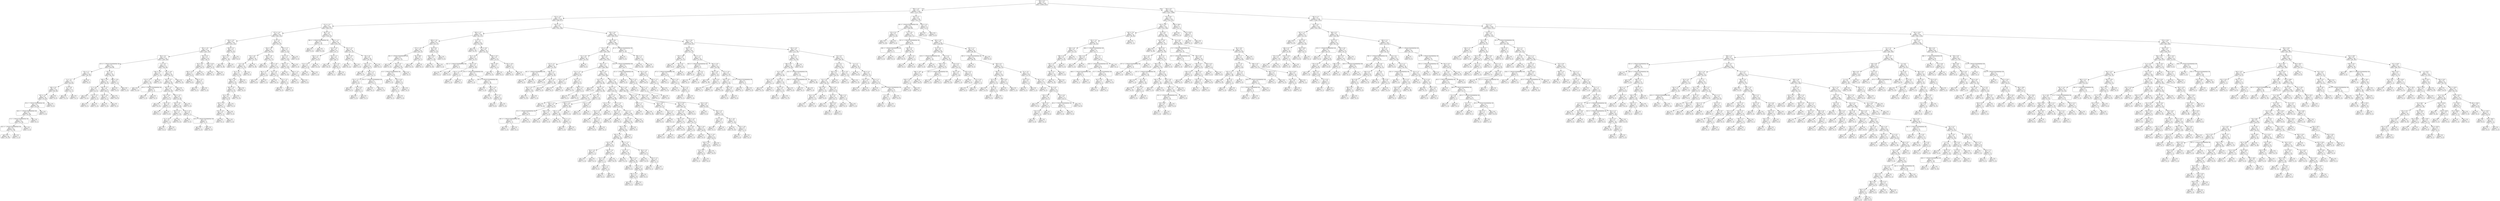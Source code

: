 digraph Tree {
node [shape=box, style="rounded", color="black", fontname=helvetica] ;
edge [fontname=helvetica] ;
0 [label="399 <= 0.4\ngini = 0.5\nsamples = 3345\nvalue = [2598, 2612]"] ;
1 [label="399 <= -0.2\ngini = 0.5\nsamples = 1345\nvalue = [1171, 914]"] ;
0 -> 1 [labeldistance=2.5, labelangle=45, headlabel="True"] ;
2 [label="153 <= -2.9\ngini = 0.5\nsamples = 1150\nvalue = [960, 817]"] ;
1 -> 2 ;
3 [label="171 <= -3.7\ngini = 0.5\nsamples = 439\nvalue = [409, 277]"] ;
2 -> 3 ;
4 [label="277 <= -4.4\ngini = 0.5\nsamples = 342\nvalue = [305, 232]"] ;
3 -> 4 ;
5 [label="236 <= -4.4\ngini = 0.5\nsamples = 255\nvalue = [251, 153]"] ;
4 -> 5 ;
6 [label="397 <= -4.5\ngini = 0.5\nsamples = 238\nvalue = [242, 133]"] ;
5 -> 6 ;
7 [label="98 <= -5.2\ngini = 0.5\nsamples = 210\nvalue = [196, 128]"] ;
6 -> 7 ;
8 [label="272 <= -1.7014117331926443e+38\ngini = 0.4\nsamples = 153\nvalue = [156, 80]"] ;
7 -> 8 ;
9 [label="85 <= 1.7\ngini = 0.5\nsamples = 114\nvalue = [94, 70]"] ;
8 -> 9 ;
10 [label="0 <= -2.1\ngini = 0.5\nsamples = 111\nvalue = [94, 65]"] ;
9 -> 10 ;
11 [label="360 <= 0.5\ngini = 0.5\nsamples = 101\nvalue = [83, 64]"] ;
10 -> 11 ;
12 [label="307 <= -4.3\ngini = 0.5\nsamples = 96\nvalue = [74, 64]"] ;
11 -> 12 ;
13 [label="59 <= -1.7014117331926443e+38\ngini = 0.5\nsamples = 93\nvalue = [74, 60]"] ;
12 -> 13 ;
14 [label="320 <= -1.7014117331926443e+38\ngini = 0.5\nsamples = 92\nvalue = [72, 60]"] ;
13 -> 14 ;
15 [label="4 <= -1.7014117331926443e+38\ngini = 0.5\nsamples = 91\nvalue = [72, 59]"] ;
14 -> 15 ;
16 [label="101 <= -1.7014117331926443e+38\ngini = 0.5\nsamples = 90\nvalue = [71, 59]"] ;
15 -> 16 ;
17 [label="gini = 0.5\nsamples = 89\nvalue = [70, 59]"] ;
16 -> 17 ;
18 [label="gini = 0.0\nsamples = 1\nvalue = [1, 0]"] ;
16 -> 18 ;
19 [label="gini = 0.0\nsamples = 1\nvalue = [1, 0]"] ;
15 -> 19 ;
20 [label="gini = 0.0\nsamples = 1\nvalue = [0, 1]"] ;
14 -> 20 ;
21 [label="gini = 0.0\nsamples = 1\nvalue = [2, 0]"] ;
13 -> 21 ;
22 [label="gini = 0.0\nsamples = 3\nvalue = [0, 4]"] ;
12 -> 22 ;
23 [label="gini = 0.0\nsamples = 5\nvalue = [9, 0]"] ;
11 -> 23 ;
24 [label="47 <= 0.8\ngini = 0.2\nsamples = 10\nvalue = [11, 1]"] ;
10 -> 24 ;
25 [label="gini = 0.0\nsamples = 9\nvalue = [11, 0]"] ;
24 -> 25 ;
26 [label="gini = 0.0\nsamples = 1\nvalue = [0, 1]"] ;
24 -> 26 ;
27 [label="gini = 0.0\nsamples = 3\nvalue = [0, 5]"] ;
9 -> 27 ;
28 [label="79 <= -5.0\ngini = 0.2\nsamples = 39\nvalue = [62, 10]"] ;
8 -> 28 ;
29 [label="300 <= -5.9\ngini = 0.2\nsamples = 36\nvalue = [61, 6]"] ;
28 -> 29 ;
30 [label="17 <= -6.0\ngini = 0.4\nsamples = 11\nvalue = [13, 5]"] ;
29 -> 30 ;
31 [label="gini = 0.0\nsamples = 7\nvalue = [12, 0]"] ;
30 -> 31 ;
32 [label="272 <= -5.7\ngini = 0.3\nsamples = 4\nvalue = [1, 5]"] ;
30 -> 32 ;
33 [label="gini = 0.0\nsamples = 3\nvalue = [0, 5]"] ;
32 -> 33 ;
34 [label="gini = 0.0\nsamples = 1\nvalue = [1, 0]"] ;
32 -> 34 ;
35 [label="340 <= -5.7\ngini = 0.0\nsamples = 25\nvalue = [48, 1]"] ;
29 -> 35 ;
36 [label="128 <= -5.8\ngini = 0.3\nsamples = 3\nvalue = [4, 1]"] ;
35 -> 36 ;
37 [label="gini = 0.0\nsamples = 2\nvalue = [4, 0]"] ;
36 -> 37 ;
38 [label="gini = 0.0\nsamples = 1\nvalue = [0, 1]"] ;
36 -> 38 ;
39 [label="gini = 0.0\nsamples = 22\nvalue = [44, 0]"] ;
35 -> 39 ;
40 [label="388 <= -4.6\ngini = 0.3\nsamples = 3\nvalue = [1, 4]"] ;
28 -> 40 ;
41 [label="gini = 0.0\nsamples = 2\nvalue = [0, 4]"] ;
40 -> 41 ;
42 [label="gini = 0.0\nsamples = 1\nvalue = [1, 0]"] ;
40 -> 42 ;
43 [label="2 <= -5.4\ngini = 0.5\nsamples = 57\nvalue = [40, 48]"] ;
7 -> 43 ;
44 [label="106 <= -2.8\ngini = 0.2\nsamples = 11\nvalue = [2, 17]"] ;
43 -> 44 ;
45 [label="173 <= -5.3\ngini = 0.1\nsamples = 10\nvalue = [1, 17]"] ;
44 -> 45 ;
46 [label="gini = 0.0\nsamples = 7\nvalue = [0, 14]"] ;
45 -> 46 ;
47 [label="270 <= -1.7014117331926443e+38\ngini = 0.4\nsamples = 3\nvalue = [1, 3]"] ;
45 -> 47 ;
48 [label="gini = 0.0\nsamples = 1\nvalue = [1, 0]"] ;
47 -> 48 ;
49 [label="gini = 0.0\nsamples = 2\nvalue = [0, 3]"] ;
47 -> 49 ;
50 [label="gini = 0.0\nsamples = 1\nvalue = [1, 0]"] ;
44 -> 50 ;
51 [label="311 <= -4.6\ngini = 0.5\nsamples = 46\nvalue = [38, 31]"] ;
43 -> 51 ;
52 [label="314 <= -4.7\ngini = 0.4\nsamples = 40\nvalue = [38, 19]"] ;
51 -> 52 ;
53 [label="365 <= -5.2\ngini = 0.5\nsamples = 32\nvalue = [24, 19]"] ;
52 -> 53 ;
54 [label="201 <= -0.6\ngini = 0.1\nsamples = 10\nvalue = [15, 1]"] ;
53 -> 54 ;
55 [label="gini = 0.0\nsamples = 8\nvalue = [12, 0]"] ;
54 -> 55 ;
56 [label="68 <= -0.2\ngini = 0.4\nsamples = 2\nvalue = [3, 1]"] ;
54 -> 56 ;
57 [label="gini = 0.0\nsamples = 1\nvalue = [0, 1]"] ;
56 -> 57 ;
58 [label="gini = 0.0\nsamples = 1\nvalue = [3, 0]"] ;
56 -> 58 ;
59 [label="392 <= -4.7\ngini = 0.4\nsamples = 22\nvalue = [9, 18]"] ;
53 -> 59 ;
60 [label="248 <= -4.8\ngini = 0.4\nsamples = 19\nvalue = [6, 18]"] ;
59 -> 60 ;
61 [label="305 <= -5.1\ngini = 0.1\nsamples = 12\nvalue = [1, 15]"] ;
60 -> 61 ;
62 [label="31 <= -5.0\ngini = 0.4\nsamples = 3\nvalue = [1, 2]"] ;
61 -> 62 ;
63 [label="gini = 0.0\nsamples = 2\nvalue = [0, 2]"] ;
62 -> 63 ;
64 [label="gini = 0.0\nsamples = 1\nvalue = [1, 0]"] ;
62 -> 64 ;
65 [label="gini = 0.0\nsamples = 9\nvalue = [0, 13]"] ;
61 -> 65 ;
66 [label="143 <= -4.7\ngini = 0.5\nsamples = 7\nvalue = [5, 3]"] ;
60 -> 66 ;
67 [label="gini = 0.0\nsamples = 3\nvalue = [4, 0]"] ;
66 -> 67 ;
68 [label="134 <= -1.7014117331926443e+38\ngini = 0.4\nsamples = 4\nvalue = [1, 3]"] ;
66 -> 68 ;
69 [label="gini = 0.0\nsamples = 1\nvalue = [1, 0]"] ;
68 -> 69 ;
70 [label="gini = 0.0\nsamples = 3\nvalue = [0, 3]"] ;
68 -> 70 ;
71 [label="gini = 0.0\nsamples = 3\nvalue = [3, 0]"] ;
59 -> 71 ;
72 [label="gini = 0.0\nsamples = 8\nvalue = [14, 0]"] ;
52 -> 72 ;
73 [label="gini = 0.0\nsamples = 6\nvalue = [0, 12]"] ;
51 -> 73 ;
74 [label="391 <= 0.1\ngini = 0.2\nsamples = 28\nvalue = [46, 5]"] ;
6 -> 74 ;
75 [label="39 <= -5.6\ngini = 0.1\nsamples = 24\nvalue = [42, 2]"] ;
74 -> 75 ;
76 [label="299 <= -5.2\ngini = 0.3\nsamples = 6\nvalue = [9, 2]"] ;
75 -> 76 ;
77 [label="gini = 0.0\nsamples = 3\nvalue = [8, 0]"] ;
76 -> 77 ;
78 [label="366 <= -3.7\ngini = 0.4\nsamples = 3\nvalue = [1, 2]"] ;
76 -> 78 ;
79 [label="gini = 0.0\nsamples = 2\nvalue = [0, 2]"] ;
78 -> 79 ;
80 [label="gini = 0.0\nsamples = 1\nvalue = [1, 0]"] ;
78 -> 80 ;
81 [label="gini = 0.0\nsamples = 18\nvalue = [33, 0]"] ;
75 -> 81 ;
82 [label="289 <= 31.6\ngini = 0.5\nsamples = 4\nvalue = [4, 3]"] ;
74 -> 82 ;
83 [label="gini = 0.0\nsamples = 3\nvalue = [0, 3]"] ;
82 -> 83 ;
84 [label="gini = 0.0\nsamples = 1\nvalue = [4, 0]"] ;
82 -> 84 ;
85 [label="344 <= -4.1\ngini = 0.4\nsamples = 17\nvalue = [9, 20]"] ;
5 -> 85 ;
86 [label="124 <= -4.0\ngini = 0.1\nsamples = 13\nvalue = [1, 20]"] ;
85 -> 86 ;
87 [label="gini = 0.0\nsamples = 12\nvalue = [0, 20]"] ;
86 -> 87 ;
88 [label="gini = 0.0\nsamples = 1\nvalue = [1, 0]"] ;
86 -> 88 ;
89 [label="gini = 0.0\nsamples = 4\nvalue = [8, 0]"] ;
85 -> 89 ;
90 [label="21 <= -2.3\ngini = 0.5\nsamples = 87\nvalue = [54, 79]"] ;
4 -> 90 ;
91 [label="236 <= -3.9\ngini = 0.5\nsamples = 60\nvalue = [49, 43]"] ;
90 -> 91 ;
92 [label="45 <= -4.0\ngini = 0.5\nsamples = 36\nvalue = [17, 32]"] ;
91 -> 92 ;
93 [label="0 <= -3.8\ngini = 0.5\nsamples = 24\nvalue = [17, 13]"] ;
92 -> 93 ;
94 [label="24 <= -4.1\ngini = 0.5\nsamples = 21\nvalue = [17, 9]"] ;
93 -> 94 ;
95 [label="260 <= -3.9\ngini = 0.4\nsamples = 19\nvalue = [17, 6]"] ;
94 -> 95 ;
96 [label="184 <= -4.2\ngini = 0.3\nsamples = 18\nvalue = [17, 4]"] ;
95 -> 96 ;
97 [label="59 <= -4.2\ngini = 0.5\nsamples = 10\nvalue = [6, 4]"] ;
96 -> 97 ;
98 [label="297 <= -4.3\ngini = 0.2\nsamples = 7\nvalue = [6, 1]"] ;
97 -> 98 ;
99 [label="351 <= -4.4\ngini = 0.5\nsamples = 2\nvalue = [1, 1]"] ;
98 -> 99 ;
100 [label="gini = 0.0\nsamples = 1\nvalue = [0, 1]"] ;
99 -> 100 ;
101 [label="gini = 0.0\nsamples = 1\nvalue = [1, 0]"] ;
99 -> 101 ;
102 [label="gini = 0.0\nsamples = 5\nvalue = [5, 0]"] ;
98 -> 102 ;
103 [label="gini = 0.0\nsamples = 3\nvalue = [0, 3]"] ;
97 -> 103 ;
104 [label="gini = 0.0\nsamples = 8\nvalue = [11, 0]"] ;
96 -> 104 ;
105 [label="gini = 0.0\nsamples = 1\nvalue = [0, 2]"] ;
95 -> 105 ;
106 [label="gini = 0.0\nsamples = 2\nvalue = [0, 3]"] ;
94 -> 106 ;
107 [label="gini = 0.0\nsamples = 3\nvalue = [0, 4]"] ;
93 -> 107 ;
108 [label="gini = 0.0\nsamples = 12\nvalue = [0, 19]"] ;
92 -> 108 ;
109 [label="369 <= -3.8\ngini = 0.4\nsamples = 24\nvalue = [32, 11]"] ;
91 -> 109 ;
110 [label="gini = 0.0\nsamples = 10\nvalue = [18, 0]"] ;
109 -> 110 ;
111 [label="353 <= -3.8\ngini = 0.5\nsamples = 14\nvalue = [14, 11]"] ;
109 -> 111 ;
112 [label="98 <= -3.7\ngini = 0.2\nsamples = 5\nvalue = [1, 8]"] ;
111 -> 112 ;
113 [label="gini = 0.0\nsamples = 4\nvalue = [0, 8]"] ;
112 -> 113 ;
114 [label="gini = 0.0\nsamples = 1\nvalue = [1, 0]"] ;
112 -> 114 ;
115 [label="43 <= -3.9\ngini = 0.3\nsamples = 9\nvalue = [13, 3]"] ;
111 -> 115 ;
116 [label="gini = 0.0\nsamples = 5\nvalue = [10, 0]"] ;
115 -> 116 ;
117 [label="92 <= -3.3\ngini = 0.5\nsamples = 4\nvalue = [3, 3]"] ;
115 -> 117 ;
118 [label="gini = 0.0\nsamples = 2\nvalue = [0, 3]"] ;
117 -> 118 ;
119 [label="gini = 0.0\nsamples = 2\nvalue = [3, 0]"] ;
117 -> 119 ;
120 [label="355 <= 3.7\ngini = 0.2\nsamples = 27\nvalue = [5, 36]"] ;
90 -> 120 ;
121 [label="312 <= 1.0\ngini = 0.1\nsamples = 25\nvalue = [3, 36]"] ;
120 -> 121 ;
122 [label="208 <= -2.1\ngini = 0.1\nsamples = 24\nvalue = [2, 36]"] ;
121 -> 122 ;
123 [label="gini = 0.0\nsamples = 17\nvalue = [0, 30]"] ;
122 -> 123 ;
124 [label="306 <= -1.4\ngini = 0.4\nsamples = 7\nvalue = [2, 6]"] ;
122 -> 124 ;
125 [label="gini = 0.0\nsamples = 2\nvalue = [2, 0]"] ;
124 -> 125 ;
126 [label="gini = 0.0\nsamples = 5\nvalue = [0, 6]"] ;
124 -> 126 ;
127 [label="gini = 0.0\nsamples = 1\nvalue = [1, 0]"] ;
121 -> 127 ;
128 [label="gini = 0.0\nsamples = 2\nvalue = [2, 0]"] ;
120 -> 128 ;
129 [label="88 <= -5.2\ngini = 0.4\nsamples = 97\nvalue = [104, 45]"] ;
3 -> 129 ;
130 [label="296 <= -1.7014117331926443e+38\ngini = 0.3\nsamples = 14\nvalue = [3, 16]"] ;
129 -> 130 ;
131 [label="gini = 0.0\nsamples = 3\nvalue = [3, 0]"] ;
130 -> 131 ;
132 [label="gini = 0.0\nsamples = 11\nvalue = [0, 16]"] ;
130 -> 132 ;
133 [label="250 <= -2.7\ngini = 0.3\nsamples = 83\nvalue = [101, 29]"] ;
129 -> 133 ;
134 [label="114 <= -3.9\ngini = 0.2\nsamples = 47\nvalue = [74, 7]"] ;
133 -> 134 ;
135 [label="320 <= -3.7\ngini = 0.4\nsamples = 14\nvalue = [14, 6]"] ;
134 -> 135 ;
136 [label="23 <= -2.2\ngini = 0.2\nsamples = 6\nvalue = [1, 6]"] ;
135 -> 136 ;
137 [label="gini = 0.0\nsamples = 5\nvalue = [0, 6]"] ;
136 -> 137 ;
138 [label="gini = 0.0\nsamples = 1\nvalue = [1, 0]"] ;
136 -> 138 ;
139 [label="gini = 0.0\nsamples = 8\nvalue = [13, 0]"] ;
135 -> 139 ;
140 [label="332 <= -1.3\ngini = 0.0\nsamples = 33\nvalue = [60, 1]"] ;
134 -> 140 ;
141 [label="gini = 0.0\nsamples = 29\nvalue = [52, 0]"] ;
140 -> 141 ;
142 [label="28 <= -3.4\ngini = 0.2\nsamples = 4\nvalue = [8, 1]"] ;
140 -> 142 ;
143 [label="gini = 0.0\nsamples = 1\nvalue = [0, 1]"] ;
142 -> 143 ;
144 [label="gini = 0.0\nsamples = 3\nvalue = [8, 0]"] ;
142 -> 144 ;
145 [label="232 <= -2.5\ngini = 0.5\nsamples = 36\nvalue = [27, 22]"] ;
133 -> 145 ;
146 [label="182 <= -0.9\ngini = 0.1\nsamples = 8\nvalue = [1, 12]"] ;
145 -> 146 ;
147 [label="gini = 0.0\nsamples = 7\nvalue = [0, 12]"] ;
146 -> 147 ;
148 [label="gini = 0.0\nsamples = 1\nvalue = [1, 0]"] ;
146 -> 148 ;
149 [label="38 <= 1.8\ngini = 0.4\nsamples = 28\nvalue = [26, 10]"] ;
145 -> 149 ;
150 [label="118 <= -1.7\ngini = 0.3\nsamples = 25\nvalue = [26, 7]"] ;
149 -> 150 ;
151 [label="gini = 0.0\nsamples = 8\nvalue = [11, 0]"] ;
150 -> 151 ;
152 [label="354 <= -1.3\ngini = 0.4\nsamples = 17\nvalue = [15, 7]"] ;
150 -> 152 ;
153 [label="83 <= -1.2\ngini = 0.4\nsamples = 8\nvalue = [2, 6]"] ;
152 -> 153 ;
154 [label="gini = 0.0\nsamples = 5\nvalue = [0, 5]"] ;
153 -> 154 ;
155 [label="257 <= 0.0\ngini = 0.4\nsamples = 3\nvalue = [2, 1]"] ;
153 -> 155 ;
156 [label="gini = 0.0\nsamples = 2\nvalue = [2, 0]"] ;
155 -> 156 ;
157 [label="gini = 0.0\nsamples = 1\nvalue = [0, 1]"] ;
155 -> 157 ;
158 [label="374 <= -1.7014117331926443e+38\ngini = 0.1\nsamples = 9\nvalue = [13, 1]"] ;
152 -> 158 ;
159 [label="gini = 0.0\nsamples = 1\nvalue = [0, 1]"] ;
158 -> 159 ;
160 [label="gini = 0.0\nsamples = 8\nvalue = [13, 0]"] ;
158 -> 160 ;
161 [label="gini = 0.0\nsamples = 3\nvalue = [0, 3]"] ;
149 -> 161 ;
162 [label="136 <= -2.3\ngini = 0.5\nsamples = 711\nvalue = [551, 540]"] ;
2 -> 162 ;
163 [label="399 <= -2.7\ngini = 0.4\nsamples = 109\nvalue = [56, 127]"] ;
162 -> 163 ;
164 [label="299 <= -1.8\ngini = 0.5\nsamples = 45\nvalue = [34, 37]"] ;
163 -> 164 ;
165 [label="277 <= -2.8\ngini = 0.4\nsamples = 30\nvalue = [30, 13]"] ;
164 -> 165 ;
166 [label="89 <= -1.7014117331926443e+38\ngini = 0.5\nsamples = 21\nvalue = [17, 12]"] ;
165 -> 166 ;
167 [label="gini = 0.0\nsamples = 3\nvalue = [7, 0]"] ;
166 -> 167 ;
168 [label="99 <= -3.4\ngini = 0.5\nsamples = 18\nvalue = [10, 12]"] ;
166 -> 168 ;
169 [label="0 <= -1.7014117331926443e+38\ngini = 0.4\nsamples = 12\nvalue = [10, 5]"] ;
168 -> 169 ;
170 [label="gini = 0.0\nsamples = 4\nvalue = [7, 0]"] ;
169 -> 170 ;
171 [label="107 <= 0.5\ngini = 0.5\nsamples = 8\nvalue = [3, 5]"] ;
169 -> 171 ;
172 [label="102 <= -1.7\ngini = 0.4\nsamples = 4\nvalue = [3, 1]"] ;
171 -> 172 ;
173 [label="gini = 0.0\nsamples = 1\nvalue = [0, 1]"] ;
172 -> 173 ;
174 [label="gini = 0.0\nsamples = 3\nvalue = [3, 0]"] ;
172 -> 174 ;
175 [label="gini = 0.0\nsamples = 4\nvalue = [0, 4]"] ;
171 -> 175 ;
176 [label="gini = 0.0\nsamples = 6\nvalue = [0, 7]"] ;
168 -> 176 ;
177 [label="66 <= 28.9\ngini = 0.1\nsamples = 9\nvalue = [13, 1]"] ;
165 -> 177 ;
178 [label="gini = 0.0\nsamples = 8\nvalue = [13, 0]"] ;
177 -> 178 ;
179 [label="gini = 0.0\nsamples = 1\nvalue = [0, 1]"] ;
177 -> 179 ;
180 [label="66 <= 0.6\ngini = 0.2\nsamples = 15\nvalue = [4, 24]"] ;
164 -> 180 ;
181 [label="240 <= 33.6\ngini = 0.1\nsamples = 13\nvalue = [1, 24]"] ;
180 -> 181 ;
182 [label="gini = 0.0\nsamples = 12\nvalue = [0, 24]"] ;
181 -> 182 ;
183 [label="gini = 0.0\nsamples = 1\nvalue = [1, 0]"] ;
181 -> 183 ;
184 [label="gini = 0.0\nsamples = 2\nvalue = [3, 0]"] ;
180 -> 184 ;
185 [label="8 <= -2.7\ngini = 0.3\nsamples = 64\nvalue = [22, 90]"] ;
163 -> 185 ;
186 [label="gini = 0.0\nsamples = 30\nvalue = [0, 47]"] ;
185 -> 186 ;
187 [label="277 <= -0.9\ngini = 0.4\nsamples = 34\nvalue = [22, 43]"] ;
185 -> 187 ;
188 [label="93 <= -2.6\ngini = 0.3\nsamples = 23\nvalue = [9, 37]"] ;
187 -> 188 ;
189 [label="351 <= -1.7014117331926443e+38\ngini = 0.3\nsamples = 4\nvalue = [4, 1]"] ;
188 -> 189 ;
190 [label="gini = 0.0\nsamples = 1\nvalue = [0, 1]"] ;
189 -> 190 ;
191 [label="gini = 0.0\nsamples = 3\nvalue = [4, 0]"] ;
189 -> 191 ;
192 [label="150 <= -2.6\ngini = 0.2\nsamples = 19\nvalue = [5, 36]"] ;
188 -> 192 ;
193 [label="139 <= -2.3\ngini = 0.4\nsamples = 2\nvalue = [2, 1]"] ;
192 -> 193 ;
194 [label="gini = 0.0\nsamples = 1\nvalue = [2, 0]"] ;
193 -> 194 ;
195 [label="gini = 0.0\nsamples = 1\nvalue = [0, 1]"] ;
193 -> 195 ;
196 [label="179 <= -1.7014117331926443e+38\ngini = 0.1\nsamples = 17\nvalue = [3, 35]"] ;
192 -> 196 ;
197 [label="gini = 0.0\nsamples = 1\nvalue = [1, 0]"] ;
196 -> 197 ;
198 [label="391 <= -1.7014117331926443e+38\ngini = 0.1\nsamples = 16\nvalue = [2, 35]"] ;
196 -> 198 ;
199 [label="gini = 0.0\nsamples = 1\nvalue = [1, 0]"] ;
198 -> 199 ;
200 [label="358 <= -1.8\ngini = 0.1\nsamples = 15\nvalue = [1, 35]"] ;
198 -> 200 ;
201 [label="gini = 0.0\nsamples = 11\nvalue = [0, 27]"] ;
200 -> 201 ;
202 [label="87 <= -1.5\ngini = 0.2\nsamples = 4\nvalue = [1, 8]"] ;
200 -> 202 ;
203 [label="gini = 0.0\nsamples = 3\nvalue = [0, 8]"] ;
202 -> 203 ;
204 [label="gini = 0.0\nsamples = 1\nvalue = [1, 0]"] ;
202 -> 204 ;
205 [label="399 <= -0.4\ngini = 0.4\nsamples = 11\nvalue = [13, 6]"] ;
187 -> 205 ;
206 [label="196 <= -0.8\ngini = 0.2\nsamples = 7\nvalue = [12, 2]"] ;
205 -> 206 ;
207 [label="gini = 0.0\nsamples = 6\nvalue = [12, 0]"] ;
206 -> 207 ;
208 [label="gini = 0.0\nsamples = 1\nvalue = [0, 2]"] ;
206 -> 208 ;
209 [label="325 <= -0.0\ngini = 0.3\nsamples = 4\nvalue = [1, 4]"] ;
205 -> 209 ;
210 [label="gini = 0.0\nsamples = 3\nvalue = [0, 4]"] ;
209 -> 210 ;
211 [label="gini = 0.0\nsamples = 1\nvalue = [1, 0]"] ;
209 -> 211 ;
212 [label="89 <= -0.4\ngini = 0.5\nsamples = 602\nvalue = [495, 413]"] ;
162 -> 212 ;
213 [label="326 <= 0.8\ngini = 0.5\nsamples = 405\nvalue = [357, 246]"] ;
212 -> 213 ;
214 [label="272 <= -3.0\ngini = 0.5\nsamples = 392\nvalue = [354, 230]"] ;
213 -> 214 ;
215 [label="91 <= -0.4\ngini = 0.4\nsamples = 38\nvalue = [19, 39]"] ;
214 -> 215 ;
216 [label="117 <= -2.1\ngini = 0.4\nsamples = 35\nvalue = [13, 39]"] ;
215 -> 216 ;
217 [label="94 <= -1.7014117331926443e+38\ngini = 0.5\nsamples = 6\nvalue = [7, 4]"] ;
216 -> 217 ;
218 [label="gini = 0.0\nsamples = 2\nvalue = [0, 4]"] ;
217 -> 218 ;
219 [label="gini = 0.0\nsamples = 4\nvalue = [7, 0]"] ;
217 -> 219 ;
220 [label="184 <= -2.1\ngini = 0.2\nsamples = 29\nvalue = [6, 35]"] ;
216 -> 220 ;
221 [label="gini = 0.0\nsamples = 3\nvalue = [3, 0]"] ;
220 -> 221 ;
222 [label="214 <= -0.7\ngini = 0.1\nsamples = 26\nvalue = [3, 35]"] ;
220 -> 222 ;
223 [label="201 <= -0.3\ngini = 0.1\nsamples = 25\nvalue = [1, 35]"] ;
222 -> 223 ;
224 [label="gini = 0.0\nsamples = 24\nvalue = [0, 35]"] ;
223 -> 224 ;
225 [label="gini = 0.0\nsamples = 1\nvalue = [1, 0]"] ;
223 -> 225 ;
226 [label="gini = 0.0\nsamples = 1\nvalue = [2, 0]"] ;
222 -> 226 ;
227 [label="gini = 0.0\nsamples = 3\nvalue = [6, 0]"] ;
215 -> 227 ;
228 [label="200 <= -0.5\ngini = 0.5\nsamples = 354\nvalue = [335, 191]"] ;
214 -> 228 ;
229 [label="156 <= -2.1\ngini = 0.5\nsamples = 321\nvalue = [289, 184]"] ;
228 -> 229 ;
230 [label="171 <= -2.3\ngini = 0.2\nsamples = 26\nvalue = [33, 4]"] ;
229 -> 230 ;
231 [label="273 <= -1.9\ngini = 0.4\nsamples = 3\nvalue = [1, 2]"] ;
230 -> 231 ;
232 [label="gini = 0.0\nsamples = 2\nvalue = [0, 2]"] ;
231 -> 232 ;
233 [label="gini = 0.0\nsamples = 1\nvalue = [1, 0]"] ;
231 -> 233 ;
234 [label="42 <= -1.5\ngini = 0.1\nsamples = 23\nvalue = [32, 2]"] ;
230 -> 234 ;
235 [label="gini = 0.0\nsamples = 17\nvalue = [27, 0]"] ;
234 -> 235 ;
236 [label="268 <= -1.2\ngini = 0.4\nsamples = 6\nvalue = [5, 2]"] ;
234 -> 236 ;
237 [label="gini = 0.0\nsamples = 2\nvalue = [0, 2]"] ;
236 -> 237 ;
238 [label="gini = 0.0\nsamples = 4\nvalue = [5, 0]"] ;
236 -> 238 ;
239 [label="348 <= -1.8\ngini = 0.5\nsamples = 295\nvalue = [256, 180]"] ;
229 -> 239 ;
240 [label="114 <= -2.3\ngini = 0.4\nsamples = 59\nvalue = [26, 59]"] ;
239 -> 240 ;
241 [label="gini = 0.0\nsamples = 3\nvalue = [3, 0]"] ;
240 -> 241 ;
242 [label="360 <= -1.9\ngini = 0.4\nsamples = 56\nvalue = [23, 59]"] ;
240 -> 242 ;
243 [label="359 <= -2.0\ngini = 0.5\nsamples = 23\nvalue = [16, 17]"] ;
242 -> 243 ;
244 [label="gini = 0.0\nsamples = 7\nvalue = [0, 10]"] ;
243 -> 244 ;
245 [label="199 <= -1.9\ngini = 0.4\nsamples = 16\nvalue = [16, 7]"] ;
243 -> 245 ;
246 [label="15 <= -1.7014117331926443e+38\ngini = 0.1\nsamples = 10\nvalue = [14, 1]"] ;
245 -> 246 ;
247 [label="391 <= -1.7014117331926443e+38\ngini = 0.5\nsamples = 2\nvalue = [1, 1]"] ;
246 -> 247 ;
248 [label="gini = 0.0\nsamples = 1\nvalue = [1, 0]"] ;
247 -> 248 ;
249 [label="gini = 0.0\nsamples = 1\nvalue = [0, 1]"] ;
247 -> 249 ;
250 [label="gini = 0.0\nsamples = 8\nvalue = [13, 0]"] ;
246 -> 250 ;
251 [label="308 <= -1.8\ngini = 0.4\nsamples = 6\nvalue = [2, 6]"] ;
245 -> 251 ;
252 [label="gini = 0.0\nsamples = 4\nvalue = [0, 6]"] ;
251 -> 252 ;
253 [label="gini = 0.0\nsamples = 2\nvalue = [2, 0]"] ;
251 -> 253 ;
254 [label="63 <= -1.4\ngini = 0.2\nsamples = 33\nvalue = [7, 42]"] ;
242 -> 254 ;
255 [label="398 <= -0.9\ngini = 0.1\nsamples = 26\nvalue = [2, 40]"] ;
254 -> 255 ;
256 [label="349 <= -1.7\ngini = 0.0\nsamples = 25\nvalue = [1, 40]"] ;
255 -> 256 ;
257 [label="gini = 0.0\nsamples = 23\nvalue = [0, 37]"] ;
256 -> 257 ;
258 [label="372 <= -1.3\ngini = 0.4\nsamples = 2\nvalue = [1, 3]"] ;
256 -> 258 ;
259 [label="gini = 0.0\nsamples = 1\nvalue = [1, 0]"] ;
258 -> 259 ;
260 [label="gini = 0.0\nsamples = 1\nvalue = [0, 3]"] ;
258 -> 260 ;
261 [label="gini = 0.0\nsamples = 1\nvalue = [1, 0]"] ;
255 -> 261 ;
262 [label="332 <= -1.0\ngini = 0.4\nsamples = 7\nvalue = [5, 2]"] ;
254 -> 262 ;
263 [label="gini = 0.0\nsamples = 5\nvalue = [5, 0]"] ;
262 -> 263 ;
264 [label="gini = 0.0\nsamples = 2\nvalue = [0, 2]"] ;
262 -> 264 ;
265 [label="201 <= -1.0\ngini = 0.5\nsamples = 236\nvalue = [230, 121]"] ;
239 -> 265 ;
266 [label="302 <= -0.3\ngini = 0.4\nsamples = 131\nvalue = [144, 43]"] ;
265 -> 266 ;
267 [label="184 <= -2.2\ngini = 0.3\nsamples = 128\nvalue = [144, 38]"] ;
266 -> 267 ;
268 [label="127 <= -1.0\ngini = 0.5\nsamples = 14\nvalue = [10, 9]"] ;
267 -> 268 ;
269 [label="291 <= -1.5\ngini = 0.4\nsamples = 9\nvalue = [10, 3]"] ;
268 -> 269 ;
270 [label="gini = 0.0\nsamples = 2\nvalue = [0, 2]"] ;
269 -> 270 ;
271 [label="324 <= -1.1\ngini = 0.2\nsamples = 7\nvalue = [10, 1]"] ;
269 -> 271 ;
272 [label="gini = 0.0\nsamples = 6\nvalue = [10, 0]"] ;
271 -> 272 ;
273 [label="gini = 0.0\nsamples = 1\nvalue = [0, 1]"] ;
271 -> 273 ;
274 [label="gini = 0.0\nsamples = 5\nvalue = [0, 6]"] ;
268 -> 274 ;
275 [label="317 <= -2.2\ngini = 0.3\nsamples = 114\nvalue = [134, 29]"] ;
267 -> 275 ;
276 [label="80 <= -1.4\ngini = 0.5\nsamples = 8\nvalue = [5, 6]"] ;
275 -> 276 ;
277 [label="gini = 0.0\nsamples = 4\nvalue = [5, 0]"] ;
276 -> 277 ;
278 [label="gini = 0.0\nsamples = 4\nvalue = [0, 6]"] ;
276 -> 278 ;
279 [label="73 <= -1.1\ngini = 0.3\nsamples = 106\nvalue = [129, 23]"] ;
275 -> 279 ;
280 [label="311 <= -0.9\ngini = 0.3\nsamples = 78\nvalue = [84, 23]"] ;
279 -> 280 ;
281 [label="295 <= -0.8\ngini = 0.3\nsamples = 76\nvalue = [84, 20]"] ;
280 -> 281 ;
282 [label="365 <= -1.5\ngini = 0.3\nsamples = 74\nvalue = [84, 18]"] ;
281 -> 282 ;
283 [label="170 <= -1.9\ngini = 0.2\nsamples = 36\nvalue = [50, 5]"] ;
282 -> 283 ;
284 [label="18 <= -1.9\ngini = 0.4\nsamples = 3\nvalue = [1, 3]"] ;
283 -> 284 ;
285 [label="gini = 0.0\nsamples = 1\nvalue = [1, 0]"] ;
284 -> 285 ;
286 [label="gini = 0.0\nsamples = 2\nvalue = [0, 3]"] ;
284 -> 286 ;
287 [label="240 <= -1.8\ngini = 0.1\nsamples = 33\nvalue = [49, 2]"] ;
283 -> 287 ;
288 [label="54 <= -1.8\ngini = 0.3\nsamples = 7\nvalue = [7, 2]"] ;
287 -> 288 ;
289 [label="gini = 0.0\nsamples = 4\nvalue = [6, 0]"] ;
288 -> 289 ;
290 [label="248 <= -1.7\ngini = 0.4\nsamples = 3\nvalue = [1, 2]"] ;
288 -> 290 ;
291 [label="gini = 0.0\nsamples = 2\nvalue = [0, 2]"] ;
290 -> 291 ;
292 [label="gini = 0.0\nsamples = 1\nvalue = [1, 0]"] ;
290 -> 292 ;
293 [label="gini = 0.0\nsamples = 26\nvalue = [42, 0]"] ;
287 -> 293 ;
294 [label="241 <= -1.2\ngini = 0.4\nsamples = 38\nvalue = [34, 13]"] ;
282 -> 294 ;
295 [label="14 <= -1.7\ngini = 0.5\nsamples = 26\nvalue = [19, 12]"] ;
294 -> 295 ;
296 [label="gini = 0.0\nsamples = 8\nvalue = [11, 0]"] ;
295 -> 296 ;
297 [label="290 <= -1.4\ngini = 0.5\nsamples = 18\nvalue = [8, 12]"] ;
295 -> 297 ;
298 [label="gini = 0.0\nsamples = 5\nvalue = [0, 6]"] ;
297 -> 298 ;
299 [label="333 <= -1.2\ngini = 0.5\nsamples = 13\nvalue = [8, 6]"] ;
297 -> 299 ;
300 [label="395 <= -1.4\ngini = 0.4\nsamples = 10\nvalue = [8, 3]"] ;
299 -> 300 ;
301 [label="gini = 0.0\nsamples = 3\nvalue = [0, 3]"] ;
300 -> 301 ;
302 [label="gini = 0.0\nsamples = 7\nvalue = [8, 0]"] ;
300 -> 302 ;
303 [label="gini = 0.0\nsamples = 3\nvalue = [0, 3]"] ;
299 -> 303 ;
304 [label="38 <= -1.0\ngini = 0.1\nsamples = 12\nvalue = [15, 1]"] ;
294 -> 304 ;
305 [label="gini = 0.0\nsamples = 10\nvalue = [14, 0]"] ;
304 -> 305 ;
306 [label="334 <= -1.1\ngini = 0.5\nsamples = 2\nvalue = [1, 1]"] ;
304 -> 306 ;
307 [label="gini = 0.0\nsamples = 1\nvalue = [0, 1]"] ;
306 -> 307 ;
308 [label="gini = 0.0\nsamples = 1\nvalue = [1, 0]"] ;
306 -> 308 ;
309 [label="gini = 0.0\nsamples = 2\nvalue = [0, 2]"] ;
281 -> 309 ;
310 [label="gini = 0.0\nsamples = 2\nvalue = [0, 3]"] ;
280 -> 310 ;
311 [label="gini = 0.0\nsamples = 28\nvalue = [45, 0]"] ;
279 -> 311 ;
312 [label="gini = 0.0\nsamples = 3\nvalue = [0, 5]"] ;
266 -> 312 ;
313 [label="203 <= -0.9\ngini = 0.5\nsamples = 105\nvalue = [86, 78]"] ;
265 -> 313 ;
314 [label="364 <= -1.0\ngini = 0.4\nsamples = 30\nvalue = [11, 35]"] ;
313 -> 314 ;
315 [label="209 <= -1.7\ngini = 0.1\nsamples = 15\nvalue = [1, 24]"] ;
314 -> 315 ;
316 [label="gini = 0.0\nsamples = 1\nvalue = [1, 0]"] ;
315 -> 316 ;
317 [label="gini = 0.0\nsamples = 14\nvalue = [0, 24]"] ;
315 -> 317 ;
318 [label="126 <= -0.9\ngini = 0.5\nsamples = 15\nvalue = [10, 11]"] ;
314 -> 318 ;
319 [label="gini = 0.0\nsamples = 7\nvalue = [8, 0]"] ;
318 -> 319 ;
320 [label="221 <= -1.3\ngini = 0.3\nsamples = 8\nvalue = [2, 11]"] ;
318 -> 320 ;
321 [label="gini = 0.0\nsamples = 1\nvalue = [2, 0]"] ;
320 -> 321 ;
322 [label="gini = 0.0\nsamples = 7\nvalue = [0, 11]"] ;
320 -> 322 ;
323 [label="104 <= -0.6\ngini = 0.5\nsamples = 75\nvalue = [75, 43]"] ;
313 -> 323 ;
324 [label="391 <= -0.4\ngini = 0.4\nsamples = 57\nvalue = [66, 23]"] ;
323 -> 324 ;
325 [label="179 <= -0.8\ngini = 0.3\nsamples = 55\nvalue = [66, 18]"] ;
324 -> 325 ;
326 [label="184 <= -0.9\ngini = 0.1\nsamples = 22\nvalue = [37, 1]"] ;
325 -> 326 ;
327 [label="268 <= -0.9\ngini = 0.3\nsamples = 4\nvalue = [5, 1]"] ;
326 -> 327 ;
328 [label="gini = 0.0\nsamples = 3\nvalue = [5, 0]"] ;
327 -> 328 ;
329 [label="gini = 0.0\nsamples = 1\nvalue = [0, 1]"] ;
327 -> 329 ;
330 [label="gini = 0.0\nsamples = 18\nvalue = [32, 0]"] ;
326 -> 330 ;
331 [label="255 <= -0.7\ngini = 0.5\nsamples = 33\nvalue = [29, 17]"] ;
325 -> 331 ;
332 [label="66 <= -0.6\ngini = 0.2\nsamples = 8\nvalue = [1, 9]"] ;
331 -> 332 ;
333 [label="gini = 0.0\nsamples = 7\nvalue = [0, 9]"] ;
332 -> 333 ;
334 [label="gini = 0.0\nsamples = 1\nvalue = [1, 0]"] ;
332 -> 334 ;
335 [label="168 <= -0.9\ngini = 0.3\nsamples = 25\nvalue = [28, 8]"] ;
331 -> 335 ;
336 [label="gini = 0.0\nsamples = 3\nvalue = [0, 4]"] ;
335 -> 336 ;
337 [label="381 <= -0.4\ngini = 0.2\nsamples = 22\nvalue = [28, 4]"] ;
335 -> 337 ;
338 [label="259 <= -0.6\ngini = 0.1\nsamples = 20\nvalue = [28, 2]"] ;
337 -> 338 ;
339 [label="14 <= -0.7\ngini = 0.3\nsamples = 6\nvalue = [8, 2]"] ;
338 -> 339 ;
340 [label="gini = 0.0\nsamples = 2\nvalue = [0, 2]"] ;
339 -> 340 ;
341 [label="gini = 0.0\nsamples = 4\nvalue = [8, 0]"] ;
339 -> 341 ;
342 [label="gini = 0.0\nsamples = 14\nvalue = [20, 0]"] ;
338 -> 342 ;
343 [label="gini = 0.0\nsamples = 2\nvalue = [0, 2]"] ;
337 -> 343 ;
344 [label="gini = 0.0\nsamples = 2\nvalue = [0, 5]"] ;
324 -> 344 ;
345 [label="154 <= -0.9\ngini = 0.4\nsamples = 18\nvalue = [9, 20]"] ;
323 -> 345 ;
346 [label="gini = 0.0\nsamples = 3\nvalue = [4, 0]"] ;
345 -> 346 ;
347 [label="305 <= -0.7\ngini = 0.3\nsamples = 15\nvalue = [5, 20]"] ;
345 -> 347 ;
348 [label="273 <= -0.8\ngini = 0.4\nsamples = 4\nvalue = [3, 1]"] ;
347 -> 348 ;
349 [label="gini = 0.0\nsamples = 1\nvalue = [0, 1]"] ;
348 -> 349 ;
350 [label="gini = 0.0\nsamples = 3\nvalue = [3, 0]"] ;
348 -> 350 ;
351 [label="94 <= -0.6\ngini = 0.2\nsamples = 11\nvalue = [2, 19]"] ;
347 -> 351 ;
352 [label="gini = 0.0\nsamples = 8\nvalue = [0, 16]"] ;
351 -> 352 ;
353 [label="334 <= -0.6\ngini = 0.5\nsamples = 3\nvalue = [2, 3]"] ;
351 -> 353 ;
354 [label="gini = 0.0\nsamples = 1\nvalue = [2, 0]"] ;
353 -> 354 ;
355 [label="gini = 0.0\nsamples = 2\nvalue = [0, 3]"] ;
353 -> 355 ;
356 [label="110 <= -1.7014117331926443e+38\ngini = 0.2\nsamples = 33\nvalue = [46, 7]"] ;
228 -> 356 ;
357 [label="52 <= -1.7014117331926443e+38\ngini = 0.5\nsamples = 10\nvalue = [4, 6]"] ;
356 -> 357 ;
358 [label="gini = 0.0\nsamples = 2\nvalue = [2, 0]"] ;
357 -> 358 ;
359 [label="342 <= -0.2\ngini = 0.4\nsamples = 8\nvalue = [2, 6]"] ;
357 -> 359 ;
360 [label="gini = 0.0\nsamples = 5\nvalue = [0, 5]"] ;
359 -> 360 ;
361 [label="164 <= -1.2\ngini = 0.4\nsamples = 3\nvalue = [2, 1]"] ;
359 -> 361 ;
362 [label="gini = 0.0\nsamples = 1\nvalue = [0, 1]"] ;
361 -> 362 ;
363 [label="gini = 0.0\nsamples = 2\nvalue = [2, 0]"] ;
361 -> 363 ;
364 [label="227 <= -0.4\ngini = 0.0\nsamples = 23\nvalue = [42, 1]"] ;
356 -> 364 ;
365 [label="gini = 0.0\nsamples = 14\nvalue = [30, 0]"] ;
364 -> 365 ;
366 [label="198 <= -1.2\ngini = 0.1\nsamples = 9\nvalue = [12, 1]"] ;
364 -> 366 ;
367 [label="gini = 0.0\nsamples = 1\nvalue = [0, 1]"] ;
366 -> 367 ;
368 [label="gini = 0.0\nsamples = 8\nvalue = [12, 0]"] ;
366 -> 368 ;
369 [label="81 <= -1.7014117331926443e+38\ngini = 0.3\nsamples = 13\nvalue = [3, 16]"] ;
213 -> 369 ;
370 [label="gini = 0.0\nsamples = 2\nvalue = [2, 0]"] ;
369 -> 370 ;
371 [label="390 <= 1.3\ngini = 0.1\nsamples = 11\nvalue = [1, 16]"] ;
369 -> 371 ;
372 [label="gini = 0.0\nsamples = 10\nvalue = [0, 16]"] ;
371 -> 372 ;
373 [label="gini = 0.0\nsamples = 1\nvalue = [1, 0]"] ;
371 -> 373 ;
374 [label="361 <= -0.4\ngini = 0.5\nsamples = 197\nvalue = [138, 167]"] ;
212 -> 374 ;
375 [label="184 <= -0.7\ngini = 0.4\nsamples = 66\nvalue = [27, 72]"] ;
374 -> 375 ;
376 [label="179 <= -0.9\ngini = 0.5\nsamples = 19\nvalue = [14, 12]"] ;
375 -> 376 ;
377 [label="gini = 0.0\nsamples = 3\nvalue = [0, 6]"] ;
376 -> 377 ;
378 [label="82 <= 0.5\ngini = 0.4\nsamples = 16\nvalue = [14, 6]"] ;
376 -> 378 ;
379 [label="47 <= -1.7014117331926443e+38\ngini = 0.2\nsamples = 12\nvalue = [14, 2]"] ;
378 -> 379 ;
380 [label="gini = 0.0\nsamples = 1\nvalue = [0, 1]"] ;
379 -> 380 ;
381 [label="320 <= -0.5\ngini = 0.1\nsamples = 11\nvalue = [14, 1]"] ;
379 -> 381 ;
382 [label="gini = 0.0\nsamples = 9\nvalue = [13, 0]"] ;
381 -> 382 ;
383 [label="30 <= -0.1\ngini = 0.5\nsamples = 2\nvalue = [1, 1]"] ;
381 -> 383 ;
384 [label="gini = 0.0\nsamples = 1\nvalue = [0, 1]"] ;
383 -> 384 ;
385 [label="gini = 0.0\nsamples = 1\nvalue = [1, 0]"] ;
383 -> 385 ;
386 [label="gini = 0.0\nsamples = 4\nvalue = [0, 4]"] ;
378 -> 386 ;
387 [label="212 <= -1.1\ngini = 0.3\nsamples = 47\nvalue = [13, 60]"] ;
375 -> 387 ;
388 [label="332 <= -1.7014117331926443e+38\ngini = 0.5\nsamples = 5\nvalue = [3, 2]"] ;
387 -> 388 ;
389 [label="gini = 0.0\nsamples = 2\nvalue = [2, 0]"] ;
388 -> 389 ;
390 [label="66 <= 0.7\ngini = 0.4\nsamples = 3\nvalue = [1, 2]"] ;
388 -> 390 ;
391 [label="gini = 0.0\nsamples = 2\nvalue = [0, 2]"] ;
390 -> 391 ;
392 [label="gini = 0.0\nsamples = 1\nvalue = [1, 0]"] ;
390 -> 392 ;
393 [label="365 <= -0.4\ngini = 0.3\nsamples = 42\nvalue = [10, 58]"] ;
387 -> 393 ;
394 [label="385 <= -0.6\ngini = 0.0\nsamples = 24\nvalue = [1, 41]"] ;
393 -> 394 ;
395 [label="gini = 0.0\nsamples = 19\nvalue = [0, 34]"] ;
394 -> 395 ;
396 [label="130 <= 0.4\ngini = 0.2\nsamples = 5\nvalue = [1, 7]"] ;
394 -> 396 ;
397 [label="gini = 0.0\nsamples = 4\nvalue = [0, 7]"] ;
396 -> 397 ;
398 [label="gini = 0.0\nsamples = 1\nvalue = [1, 0]"] ;
396 -> 398 ;
399 [label="377 <= -0.4\ngini = 0.5\nsamples = 18\nvalue = [9, 17]"] ;
393 -> 399 ;
400 [label="259 <= -0.4\ngini = 0.3\nsamples = 13\nvalue = [4, 16]"] ;
399 -> 400 ;
401 [label="gini = 0.0\nsamples = 6\nvalue = [0, 10]"] ;
400 -> 401 ;
402 [label="286 <= 0.2\ngini = 0.5\nsamples = 7\nvalue = [4, 6]"] ;
400 -> 402 ;
403 [label="gini = 0.0\nsamples = 4\nvalue = [4, 0]"] ;
402 -> 403 ;
404 [label="gini = 0.0\nsamples = 3\nvalue = [0, 6]"] ;
402 -> 404 ;
405 [label="22 <= -1.7014117331926443e+38\ngini = 0.3\nsamples = 5\nvalue = [5, 1]"] ;
399 -> 405 ;
406 [label="gini = 0.0\nsamples = 1\nvalue = [0, 1]"] ;
405 -> 406 ;
407 [label="gini = 0.0\nsamples = 4\nvalue = [5, 0]"] ;
405 -> 407 ;
408 [label="255 <= -0.4\ngini = 0.5\nsamples = 131\nvalue = [111, 95]"] ;
374 -> 408 ;
409 [label="327 <= 2.1\ngini = 0.4\nsamples = 44\nvalue = [25, 49]"] ;
408 -> 409 ;
410 [label="206 <= 0.2\ngini = 0.4\nsamples = 40\nvalue = [19, 49]"] ;
409 -> 410 ;
411 [label="79 <= -0.6\ngini = 0.5\nsamples = 23\nvalue = [18, 18]"] ;
410 -> 411 ;
412 [label="353 <= -0.3\ngini = 0.2\nsamples = 7\nvalue = [11, 1]"] ;
411 -> 412 ;
413 [label="gini = 0.0\nsamples = 6\nvalue = [11, 0]"] ;
412 -> 413 ;
414 [label="gini = 0.0\nsamples = 1\nvalue = [0, 1]"] ;
412 -> 414 ;
415 [label="29 <= -0.1\ngini = 0.4\nsamples = 16\nvalue = [7, 17]"] ;
411 -> 415 ;
416 [label="191 <= -0.5\ngini = 0.3\nsamples = 14\nvalue = [3, 17]"] ;
415 -> 416 ;
417 [label="gini = 0.0\nsamples = 2\nvalue = [3, 0]"] ;
416 -> 417 ;
418 [label="gini = 0.0\nsamples = 12\nvalue = [0, 17]"] ;
416 -> 418 ;
419 [label="gini = 0.0\nsamples = 2\nvalue = [4, 0]"] ;
415 -> 419 ;
420 [label="231 <= -1.7014117331926443e+38\ngini = 0.1\nsamples = 17\nvalue = [1, 31]"] ;
410 -> 420 ;
421 [label="190 <= -1.7014117331926443e+38\ngini = 0.5\nsamples = 2\nvalue = [1, 1]"] ;
420 -> 421 ;
422 [label="gini = 0.0\nsamples = 1\nvalue = [0, 1]"] ;
421 -> 422 ;
423 [label="gini = 0.0\nsamples = 1\nvalue = [1, 0]"] ;
421 -> 423 ;
424 [label="gini = 0.0\nsamples = 15\nvalue = [0, 30]"] ;
420 -> 424 ;
425 [label="gini = 0.0\nsamples = 4\nvalue = [6, 0]"] ;
409 -> 425 ;
426 [label="19 <= 0.7\ngini = 0.5\nsamples = 87\nvalue = [86, 46]"] ;
408 -> 426 ;
427 [label="19 <= 0.1\ngini = 0.5\nsamples = 51\nvalue = [39, 35]"] ;
426 -> 427 ;
428 [label="146 <= 3.3\ngini = 0.5\nsamples = 39\nvalue = [38, 23]"] ;
427 -> 428 ;
429 [label="34 <= -0.3\ngini = 0.4\nsamples = 34\nvalue = [38, 15]"] ;
428 -> 429 ;
430 [label="282 <= 0.6\ngini = 0.4\nsamples = 11\nvalue = [5, 11]"] ;
429 -> 430 ;
431 [label="58 <= -0.3\ngini = 0.2\nsamples = 8\nvalue = [1, 11]"] ;
430 -> 431 ;
432 [label="gini = 0.0\nsamples = 7\nvalue = [0, 11]"] ;
431 -> 432 ;
433 [label="gini = 0.0\nsamples = 1\nvalue = [1, 0]"] ;
431 -> 433 ;
434 [label="gini = 0.0\nsamples = 3\nvalue = [4, 0]"] ;
430 -> 434 ;
435 [label="183 <= 0.6\ngini = 0.2\nsamples = 23\nvalue = [33, 4]"] ;
429 -> 435 ;
436 [label="82 <= 0.7\ngini = 0.1\nsamples = 20\nvalue = [32, 1]"] ;
435 -> 436 ;
437 [label="gini = 0.0\nsamples = 17\nvalue = [28, 0]"] ;
436 -> 437 ;
438 [label="280 <= 0.4\ngini = 0.3\nsamples = 3\nvalue = [4, 1]"] ;
436 -> 438 ;
439 [label="gini = 0.0\nsamples = 1\nvalue = [0, 1]"] ;
438 -> 439 ;
440 [label="gini = 0.0\nsamples = 2\nvalue = [4, 0]"] ;
438 -> 440 ;
441 [label="368 <= 4.3\ngini = 0.4\nsamples = 3\nvalue = [1, 3]"] ;
435 -> 441 ;
442 [label="gini = 0.0\nsamples = 2\nvalue = [0, 3]"] ;
441 -> 442 ;
443 [label="gini = 0.0\nsamples = 1\nvalue = [1, 0]"] ;
441 -> 443 ;
444 [label="gini = 0.0\nsamples = 5\nvalue = [0, 8]"] ;
428 -> 444 ;
445 [label="43 <= -0.5\ngini = 0.1\nsamples = 12\nvalue = [1, 12]"] ;
427 -> 445 ;
446 [label="gini = 0.0\nsamples = 1\nvalue = [1, 0]"] ;
445 -> 446 ;
447 [label="gini = 0.0\nsamples = 11\nvalue = [0, 12]"] ;
445 -> 447 ;
448 [label="0 <= 1.3\ngini = 0.3\nsamples = 36\nvalue = [47, 11]"] ;
426 -> 448 ;
449 [label="gini = 0.0\nsamples = 12\nvalue = [20, 0]"] ;
448 -> 449 ;
450 [label="395 <= 1.6\ngini = 0.4\nsamples = 24\nvalue = [27, 11]"] ;
448 -> 450 ;
451 [label="373 <= -0.4\ngini = 0.3\nsamples = 8\nvalue = [2, 8]"] ;
450 -> 451 ;
452 [label="gini = 0.0\nsamples = 2\nvalue = [2, 0]"] ;
451 -> 452 ;
453 [label="gini = 0.0\nsamples = 6\nvalue = [0, 8]"] ;
451 -> 453 ;
454 [label="102 <= 1.3\ngini = 0.2\nsamples = 16\nvalue = [25, 3]"] ;
450 -> 454 ;
455 [label="gini = 0.0\nsamples = 2\nvalue = [0, 2]"] ;
454 -> 455 ;
456 [label="39 <= -1.7014117331926443e+38\ngini = 0.1\nsamples = 14\nvalue = [25, 1]"] ;
454 -> 456 ;
457 [label="0 <= 3.4\ngini = 0.4\nsamples = 2\nvalue = [2, 1]"] ;
456 -> 457 ;
458 [label="gini = 0.0\nsamples = 1\nvalue = [0, 1]"] ;
457 -> 458 ;
459 [label="gini = 0.0\nsamples = 1\nvalue = [2, 0]"] ;
457 -> 459 ;
460 [label="gini = 0.0\nsamples = 12\nvalue = [23, 0]"] ;
456 -> 460 ;
461 [label="343 <= 1.2\ngini = 0.4\nsamples = 195\nvalue = [211, 97]"] ;
1 -> 461 ;
462 [label="99 <= -1.7014117331926443e+38\ngini = 0.4\nsamples = 187\nvalue = [209, 88]"] ;
461 -> 462 ;
463 [label="274 <= 0.3\ngini = 0.3\nsamples = 16\nvalue = [4, 16]"] ;
462 -> 463 ;
464 [label="gini = 0.0\nsamples = 13\nvalue = [0, 16]"] ;
463 -> 464 ;
465 [label="gini = 0.0\nsamples = 3\nvalue = [4, 0]"] ;
463 -> 465 ;
466 [label="37 <= -0.4\ngini = 0.4\nsamples = 171\nvalue = [205, 72]"] ;
462 -> 466 ;
467 [label="331 <= -1.7014117331926443e+38\ngini = 0.1\nsamples = 38\nvalue = [69, 4]"] ;
466 -> 467 ;
468 [label="198 <= -1.7014117331926443e+38\ngini = 0.5\nsamples = 4\nvalue = [2, 3]"] ;
467 -> 468 ;
469 [label="gini = 0.0\nsamples = 1\nvalue = [2, 0]"] ;
468 -> 469 ;
470 [label="gini = 0.0\nsamples = 3\nvalue = [0, 3]"] ;
468 -> 470 ;
471 [label="200 <= 0.7\ngini = 0.0\nsamples = 34\nvalue = [67, 1]"] ;
467 -> 471 ;
472 [label="gini = 0.0\nsamples = 31\nvalue = [63, 0]"] ;
471 -> 472 ;
473 [label="270 <= -0.1\ngini = 0.3\nsamples = 3\nvalue = [4, 1]"] ;
471 -> 473 ;
474 [label="gini = 0.0\nsamples = 1\nvalue = [0, 1]"] ;
473 -> 474 ;
475 [label="gini = 0.0\nsamples = 2\nvalue = [4, 0]"] ;
473 -> 475 ;
476 [label="185 <= -0.0\ngini = 0.4\nsamples = 133\nvalue = [136, 68]"] ;
466 -> 476 ;
477 [label="55 <= -0.3\ngini = 0.5\nsamples = 50\nvalue = [46, 40]"] ;
476 -> 477 ;
478 [label="110 <= -1.7014117331926443e+38\ngini = 0.3\nsamples = 11\nvalue = [3, 16]"] ;
477 -> 478 ;
479 [label="gini = 0.0\nsamples = 2\nvalue = [3, 0]"] ;
478 -> 479 ;
480 [label="gini = 0.0\nsamples = 9\nvalue = [0, 16]"] ;
478 -> 480 ;
481 [label="39 <= 0.1\ngini = 0.5\nsamples = 39\nvalue = [43, 24]"] ;
477 -> 481 ;
482 [label="185 <= -0.1\ngini = 0.2\nsamples = 22\nvalue = [33, 3]"] ;
481 -> 482 ;
483 [label="386 <= -0.8\ngini = 0.1\nsamples = 19\nvalue = [32, 1]"] ;
482 -> 483 ;
484 [label="148 <= -0.2\ngini = 0.4\nsamples = 3\nvalue = [3, 1]"] ;
483 -> 484 ;
485 [label="gini = 0.0\nsamples = 2\nvalue = [3, 0]"] ;
484 -> 485 ;
486 [label="gini = 0.0\nsamples = 1\nvalue = [0, 1]"] ;
484 -> 486 ;
487 [label="gini = 0.0\nsamples = 16\nvalue = [29, 0]"] ;
483 -> 487 ;
488 [label="321 <= -1.7014117331926443e+38\ngini = 0.4\nsamples = 3\nvalue = [1, 2]"] ;
482 -> 488 ;
489 [label="gini = 0.0\nsamples = 1\nvalue = [1, 0]"] ;
488 -> 489 ;
490 [label="gini = 0.0\nsamples = 2\nvalue = [0, 2]"] ;
488 -> 490 ;
491 [label="119 <= 0.3\ngini = 0.4\nsamples = 17\nvalue = [10, 21]"] ;
481 -> 491 ;
492 [label="165 <= -0.0\ngini = 0.1\nsamples = 9\nvalue = [1, 16]"] ;
491 -> 492 ;
493 [label="gini = 0.0\nsamples = 8\nvalue = [0, 16]"] ;
492 -> 493 ;
494 [label="gini = 0.0\nsamples = 1\nvalue = [1, 0]"] ;
492 -> 494 ;
495 [label="297 <= 0.1\ngini = 0.5\nsamples = 8\nvalue = [9, 5]"] ;
491 -> 495 ;
496 [label="gini = 0.0\nsamples = 5\nvalue = [8, 0]"] ;
495 -> 496 ;
497 [label="131 <= 0.4\ngini = 0.3\nsamples = 3\nvalue = [1, 5]"] ;
495 -> 497 ;
498 [label="gini = 0.0\nsamples = 2\nvalue = [0, 5]"] ;
497 -> 498 ;
499 [label="gini = 0.0\nsamples = 1\nvalue = [1, 0]"] ;
497 -> 499 ;
500 [label="397 <= 1.3\ngini = 0.4\nsamples = 83\nvalue = [90, 28]"] ;
476 -> 500 ;
501 [label="349 <= -1.7014117331926443e+38\ngini = 0.3\nsamples = 80\nvalue = [90, 22]"] ;
500 -> 501 ;
502 [label="gini = 0.0\nsamples = 2\nvalue = [0, 3]"] ;
501 -> 502 ;
503 [label="109 <= 0.1\ngini = 0.3\nsamples = 78\nvalue = [90, 19]"] ;
501 -> 503 ;
504 [label="250 <= 0.2\ngini = 0.5\nsamples = 20\nvalue = [18, 10]"] ;
503 -> 504 ;
505 [label="70 <= 0.0\ngini = 0.3\nsamples = 15\nvalue = [17, 4]"] ;
504 -> 505 ;
506 [label="gini = 0.0\nsamples = 11\nvalue = [15, 0]"] ;
505 -> 506 ;
507 [label="70 <= 0.1\ngini = 0.4\nsamples = 4\nvalue = [2, 4]"] ;
505 -> 507 ;
508 [label="gini = 0.0\nsamples = 2\nvalue = [0, 4]"] ;
507 -> 508 ;
509 [label="gini = 0.0\nsamples = 2\nvalue = [2, 0]"] ;
507 -> 509 ;
510 [label="179 <= 0.6\ngini = 0.2\nsamples = 5\nvalue = [1, 6]"] ;
504 -> 510 ;
511 [label="gini = 0.0\nsamples = 4\nvalue = [0, 6]"] ;
510 -> 511 ;
512 [label="gini = 0.0\nsamples = 1\nvalue = [1, 0]"] ;
510 -> 512 ;
513 [label="53 <= -0.1\ngini = 0.2\nsamples = 58\nvalue = [72, 9]"] ;
503 -> 513 ;
514 [label="179 <= 0.3\ngini = 0.4\nsamples = 3\nvalue = [1, 2]"] ;
513 -> 514 ;
515 [label="gini = 0.0\nsamples = 2\nvalue = [0, 2]"] ;
514 -> 515 ;
516 [label="gini = 0.0\nsamples = 1\nvalue = [1, 0]"] ;
514 -> 516 ;
517 [label="392 <= -0.3\ngini = 0.2\nsamples = 55\nvalue = [71, 7]"] ;
513 -> 517 ;
518 [label="gini = 0.0\nsamples = 2\nvalue = [0, 2]"] ;
517 -> 518 ;
519 [label="95 <= 0.4\ngini = 0.1\nsamples = 53\nvalue = [71, 5]"] ;
517 -> 519 ;
520 [label="378 <= 0.3\ngini = 0.0\nsamples = 36\nvalue = [53, 1]"] ;
519 -> 520 ;
521 [label="gini = 0.0\nsamples = 27\nvalue = [43, 0]"] ;
520 -> 521 ;
522 [label="164 <= 0.3\ngini = 0.2\nsamples = 9\nvalue = [10, 1]"] ;
520 -> 522 ;
523 [label="314 <= 0.1\ngini = 0.4\nsamples = 2\nvalue = [2, 1]"] ;
522 -> 523 ;
524 [label="gini = 0.0\nsamples = 1\nvalue = [2, 0]"] ;
523 -> 524 ;
525 [label="gini = 0.0\nsamples = 1\nvalue = [0, 1]"] ;
523 -> 525 ;
526 [label="gini = 0.0\nsamples = 7\nvalue = [8, 0]"] ;
522 -> 526 ;
527 [label="174 <= 0.6\ngini = 0.3\nsamples = 17\nvalue = [18, 4]"] ;
519 -> 527 ;
528 [label="96 <= -1.7014117331926443e+38\ngini = 0.4\nsamples = 5\nvalue = [2, 4]"] ;
527 -> 528 ;
529 [label="gini = 0.0\nsamples = 1\nvalue = [2, 0]"] ;
528 -> 529 ;
530 [label="gini = 0.0\nsamples = 4\nvalue = [0, 4]"] ;
528 -> 530 ;
531 [label="gini = 0.0\nsamples = 12\nvalue = [16, 0]"] ;
527 -> 531 ;
532 [label="gini = 0.0\nsamples = 3\nvalue = [0, 6]"] ;
500 -> 532 ;
533 [label="379 <= -0.1\ngini = 0.3\nsamples = 8\nvalue = [2, 9]"] ;
461 -> 533 ;
534 [label="gini = 0.0\nsamples = 1\nvalue = [2, 0]"] ;
533 -> 534 ;
535 [label="gini = 0.0\nsamples = 7\nvalue = [0, 9]"] ;
533 -> 535 ;
536 [label="169 <= 0.5\ngini = 0.5\nsamples = 2000\nvalue = [1427, 1698]"] ;
0 -> 536 [labeldistance=2.5, labelangle=-45, headlabel="False"] ;
537 [label="36 <= 19.1\ngini = 0.5\nsamples = 254\nvalue = [143, 247]"] ;
536 -> 537 ;
538 [label="253 <= -0.4\ngini = 0.5\nsamples = 245\nvalue = [131, 246]"] ;
537 -> 538 ;
539 [label="362 <= 7.8\ngini = 0.5\nsamples = 56\nvalue = [46, 40]"] ;
538 -> 539 ;
540 [label="69 <= -1.4\ngini = 0.5\nsamples = 51\nvalue = [46, 29]"] ;
539 -> 540 ;
541 [label="338 <= 3.0\ngini = 0.5\nsamples = 24\nvalue = [15, 22]"] ;
540 -> 541 ;
542 [label="384 <= 2.5\ngini = 0.3\nsamples = 18\nvalue = [4, 22]"] ;
541 -> 542 ;
543 [label="89 <= -1.4\ngini = 0.2\nsamples = 16\nvalue = [2, 22]"] ;
542 -> 543 ;
544 [label="101 <= 5.7\ngini = 0.1\nsamples = 15\nvalue = [1, 22]"] ;
543 -> 544 ;
545 [label="gini = 0.0\nsamples = 14\nvalue = [0, 22]"] ;
544 -> 545 ;
546 [label="gini = 0.0\nsamples = 1\nvalue = [1, 0]"] ;
544 -> 546 ;
547 [label="gini = 0.0\nsamples = 1\nvalue = [1, 0]"] ;
543 -> 547 ;
548 [label="gini = 0.0\nsamples = 2\nvalue = [2, 0]"] ;
542 -> 548 ;
549 [label="gini = 0.0\nsamples = 6\nvalue = [11, 0]"] ;
541 -> 549 ;
550 [label="398 <= -1.7014117331926443e+38\ngini = 0.3\nsamples = 27\nvalue = [31, 7]"] ;
540 -> 550 ;
551 [label="284 <= 0.1\ngini = 0.3\nsamples = 4\nvalue = [1, 4]"] ;
550 -> 551 ;
552 [label="gini = 0.0\nsamples = 1\nvalue = [1, 0]"] ;
551 -> 552 ;
553 [label="gini = 0.0\nsamples = 3\nvalue = [0, 4]"] ;
551 -> 553 ;
554 [label="61 <= 4.1\ngini = 0.2\nsamples = 23\nvalue = [30, 3]"] ;
550 -> 554 ;
555 [label="220 <= -1.7014117331926443e+38\ngini = 0.1\nsamples = 22\nvalue = [30, 2]"] ;
554 -> 555 ;
556 [label="298 <= -1.7014117331926443e+38\ngini = 0.5\nsamples = 2\nvalue = [1, 1]"] ;
555 -> 556 ;
557 [label="gini = 0.0\nsamples = 1\nvalue = [0, 1]"] ;
556 -> 557 ;
558 [label="gini = 0.0\nsamples = 1\nvalue = [1, 0]"] ;
556 -> 558 ;
559 [label="9 <= -1.7014117331926443e+38\ngini = 0.1\nsamples = 20\nvalue = [29, 1]"] ;
555 -> 559 ;
560 [label="96 <= -0.5\ngini = 0.3\nsamples = 3\nvalue = [4, 1]"] ;
559 -> 560 ;
561 [label="gini = 0.0\nsamples = 2\nvalue = [4, 0]"] ;
560 -> 561 ;
562 [label="gini = 0.0\nsamples = 1\nvalue = [0, 1]"] ;
560 -> 562 ;
563 [label="gini = 0.0\nsamples = 17\nvalue = [25, 0]"] ;
559 -> 563 ;
564 [label="gini = 0.0\nsamples = 1\nvalue = [0, 1]"] ;
554 -> 564 ;
565 [label="gini = 0.0\nsamples = 5\nvalue = [0, 11]"] ;
539 -> 565 ;
566 [label="33 <= 0.5\ngini = 0.4\nsamples = 189\nvalue = [85, 206]"] ;
538 -> 566 ;
567 [label="332 <= -0.4\ngini = 0.3\nsamples = 91\nvalue = [27, 117]"] ;
566 -> 567 ;
568 [label="gini = 0.0\nsamples = 23\nvalue = [0, 39]"] ;
567 -> 568 ;
569 [label="388 <= 0.1\ngini = 0.4\nsamples = 68\nvalue = [27, 78]"] ;
567 -> 569 ;
570 [label="85 <= -0.5\ngini = 0.4\nsamples = 11\nvalue = [12, 5]"] ;
569 -> 570 ;
571 [label="377 <= -1.7014117331926443e+38\ngini = 0.3\nsamples = 4\nvalue = [1, 5]"] ;
570 -> 571 ;
572 [label="gini = 0.0\nsamples = 1\nvalue = [1, 0]"] ;
571 -> 572 ;
573 [label="gini = 0.0\nsamples = 3\nvalue = [0, 5]"] ;
571 -> 573 ;
574 [label="gini = 0.0\nsamples = 7\nvalue = [11, 0]"] ;
570 -> 574 ;
575 [label="98 <= 1.5\ngini = 0.3\nsamples = 57\nvalue = [15, 73]"] ;
569 -> 575 ;
576 [label="390 <= 0.5\ngini = 0.2\nsamples = 55\nvalue = [12, 73]"] ;
575 -> 576 ;
577 [label="272 <= -1.7014117331926443e+38\ngini = 0.1\nsamples = 25\nvalue = [2, 43]"] ;
576 -> 577 ;
578 [label="gini = 0.0\nsamples = 1\nvalue = [1, 0]"] ;
577 -> 578 ;
579 [label="31 <= 0.6\ngini = 0.0\nsamples = 24\nvalue = [1, 43]"] ;
577 -> 579 ;
580 [label="gini = 0.0\nsamples = 22\nvalue = [0, 41]"] ;
579 -> 580 ;
581 [label="213 <= 1.9\ngini = 0.4\nsamples = 2\nvalue = [1, 2]"] ;
579 -> 581 ;
582 [label="gini = 0.0\nsamples = 1\nvalue = [1, 0]"] ;
581 -> 582 ;
583 [label="gini = 0.0\nsamples = 1\nvalue = [0, 2]"] ;
581 -> 583 ;
584 [label="235 <= 0.4\ngini = 0.4\nsamples = 30\nvalue = [10, 30]"] ;
576 -> 584 ;
585 [label="285 <= -0.4\ngini = 0.1\nsamples = 15\nvalue = [1, 20]"] ;
584 -> 585 ;
586 [label="gini = 0.0\nsamples = 1\nvalue = [1, 0]"] ;
585 -> 586 ;
587 [label="gini = 0.0\nsamples = 14\nvalue = [0, 20]"] ;
585 -> 587 ;
588 [label="69 <= -0.0\ngini = 0.5\nsamples = 15\nvalue = [9, 10]"] ;
584 -> 588 ;
589 [label="208 <= 1.3\ngini = 0.4\nsamples = 10\nvalue = [3, 10]"] ;
588 -> 589 ;
590 [label="333 <= -1.7014117331926443e+38\ngini = 0.2\nsamples = 9\nvalue = [1, 10]"] ;
589 -> 590 ;
591 [label="178 <= 0.8\ngini = 0.5\nsamples = 2\nvalue = [1, 1]"] ;
590 -> 591 ;
592 [label="gini = 0.0\nsamples = 1\nvalue = [1, 0]"] ;
591 -> 592 ;
593 [label="gini = 0.0\nsamples = 1\nvalue = [0, 1]"] ;
591 -> 593 ;
594 [label="gini = 0.0\nsamples = 7\nvalue = [0, 9]"] ;
590 -> 594 ;
595 [label="gini = 0.0\nsamples = 1\nvalue = [2, 0]"] ;
589 -> 595 ;
596 [label="gini = 0.0\nsamples = 5\nvalue = [6, 0]"] ;
588 -> 596 ;
597 [label="gini = 0.0\nsamples = 2\nvalue = [3, 0]"] ;
575 -> 597 ;
598 [label="18 <= 0.8\ngini = 0.5\nsamples = 98\nvalue = [58, 89]"] ;
566 -> 598 ;
599 [label="2 <= -1.7014117331926443e+38\ngini = 0.5\nsamples = 37\nvalue = [35, 23]"] ;
598 -> 599 ;
600 [label="92 <= -1.7014117331926443e+38\ngini = 0.2\nsamples = 8\nvalue = [1, 9]"] ;
599 -> 600 ;
601 [label="gini = 0.0\nsamples = 1\nvalue = [1, 0]"] ;
600 -> 601 ;
602 [label="gini = 0.0\nsamples = 7\nvalue = [0, 9]"] ;
600 -> 602 ;
603 [label="256 <= 0.8\ngini = 0.4\nsamples = 29\nvalue = [34, 14]"] ;
599 -> 603 ;
604 [label="365 <= 0.4\ngini = 0.3\nsamples = 22\nvalue = [31, 6]"] ;
603 -> 604 ;
605 [label="149 <= 0.3\ngini = 0.5\nsamples = 5\nvalue = [5, 5]"] ;
604 -> 605 ;
606 [label="gini = 0.0\nsamples = 2\nvalue = [0, 5]"] ;
605 -> 606 ;
607 [label="gini = 0.0\nsamples = 3\nvalue = [5, 0]"] ;
605 -> 607 ;
608 [label="389 <= 0.3\ngini = 0.1\nsamples = 17\nvalue = [26, 1]"] ;
604 -> 608 ;
609 [label="126 <= 0.5\ngini = 0.4\nsamples = 2\nvalue = [2, 1]"] ;
608 -> 609 ;
610 [label="gini = 0.0\nsamples = 1\nvalue = [0, 1]"] ;
609 -> 610 ;
611 [label="gini = 0.0\nsamples = 1\nvalue = [2, 0]"] ;
609 -> 611 ;
612 [label="gini = 0.0\nsamples = 15\nvalue = [24, 0]"] ;
608 -> 612 ;
613 [label="200 <= 0.4\ngini = 0.4\nsamples = 7\nvalue = [3, 8]"] ;
603 -> 613 ;
614 [label="gini = 0.0\nsamples = 3\nvalue = [3, 0]"] ;
613 -> 614 ;
615 [label="gini = 0.0\nsamples = 4\nvalue = [0, 8]"] ;
613 -> 615 ;
616 [label="80 <= 14.4\ngini = 0.4\nsamples = 61\nvalue = [23, 66]"] ;
598 -> 616 ;
617 [label="188 <= 1.7\ngini = 0.3\nsamples = 58\nvalue = [19, 66]"] ;
616 -> 617 ;
618 [label="311 <= 1.8\ngini = 0.2\nsamples = 37\nvalue = [5, 49]"] ;
617 -> 618 ;
619 [label="107 <= 1.7\ngini = 0.0\nsamples = 28\nvalue = [1, 38]"] ;
618 -> 619 ;
620 [label="gini = 0.0\nsamples = 25\nvalue = [0, 35]"] ;
619 -> 620 ;
621 [label="48 <= 2.5\ngini = 0.4\nsamples = 3\nvalue = [1, 3]"] ;
619 -> 621 ;
622 [label="gini = 0.0\nsamples = 1\nvalue = [1, 0]"] ;
621 -> 622 ;
623 [label="gini = 0.0\nsamples = 2\nvalue = [0, 3]"] ;
621 -> 623 ;
624 [label="312 <= 3.3\ngini = 0.4\nsamples = 9\nvalue = [4, 11]"] ;
618 -> 624 ;
625 [label="gini = 0.0\nsamples = 2\nvalue = [3, 0]"] ;
624 -> 625 ;
626 [label="109 <= -1.7014117331926443e+38\ngini = 0.2\nsamples = 7\nvalue = [1, 11]"] ;
624 -> 626 ;
627 [label="7 <= -1.7014117331926443e+38\ngini = 0.4\nsamples = 2\nvalue = [1, 2]"] ;
626 -> 627 ;
628 [label="gini = 0.0\nsamples = 1\nvalue = [0, 2]"] ;
627 -> 628 ;
629 [label="gini = 0.0\nsamples = 1\nvalue = [1, 0]"] ;
627 -> 629 ;
630 [label="gini = 0.0\nsamples = 5\nvalue = [0, 9]"] ;
626 -> 630 ;
631 [label="299 <= 4.4\ngini = 0.5\nsamples = 21\nvalue = [14, 17]"] ;
617 -> 631 ;
632 [label="286 <= 1.3\ngini = 0.1\nsamples = 9\nvalue = [12, 1]"] ;
631 -> 632 ;
633 [label="gini = 0.0\nsamples = 1\nvalue = [0, 1]"] ;
632 -> 633 ;
634 [label="gini = 0.0\nsamples = 8\nvalue = [12, 0]"] ;
632 -> 634 ;
635 [label="119 <= 11.8\ngini = 0.2\nsamples = 12\nvalue = [2, 16]"] ;
631 -> 635 ;
636 [label="95 <= 11.0\ngini = 0.4\nsamples = 5\nvalue = [2, 4]"] ;
635 -> 636 ;
637 [label="gini = 0.0\nsamples = 3\nvalue = [0, 4]"] ;
636 -> 637 ;
638 [label="gini = 0.0\nsamples = 2\nvalue = [2, 0]"] ;
636 -> 638 ;
639 [label="gini = 0.0\nsamples = 7\nvalue = [0, 12]"] ;
635 -> 639 ;
640 [label="gini = 0.0\nsamples = 3\nvalue = [4, 0]"] ;
616 -> 640 ;
641 [label="209 <= 40.6\ngini = 0.1\nsamples = 9\nvalue = [12, 1]"] ;
537 -> 641 ;
642 [label="gini = 0.0\nsamples = 7\nvalue = [11, 0]"] ;
641 -> 642 ;
643 [label="197 <= 65.7\ngini = 0.5\nsamples = 2\nvalue = [1, 1]"] ;
641 -> 643 ;
644 [label="gini = 0.0\nsamples = 1\nvalue = [0, 1]"] ;
643 -> 644 ;
645 [label="gini = 0.0\nsamples = 1\nvalue = [1, 0]"] ;
643 -> 645 ;
646 [label="302 <= 1.3\ngini = 0.5\nsamples = 1746\nvalue = [1284, 1451]"] ;
536 -> 646 ;
647 [label="143 <= 0.1\ngini = 0.5\nsamples = 238\nvalue = [225, 140]"] ;
646 -> 647 ;
648 [label="267 <= -1.2\ngini = 0.5\nsamples = 47\nvalue = [22, 42]"] ;
647 -> 648 ;
649 [label="gini = 0.0\nsamples = 15\nvalue = [0, 22]"] ;
648 -> 649 ;
650 [label="103 <= 0.5\ngini = 0.5\nsamples = 32\nvalue = [22, 20]"] ;
648 -> 650 ;
651 [label="280 <= 0.7\ngini = 0.4\nsamples = 21\nvalue = [8, 19]"] ;
650 -> 651 ;
652 [label="275 <= 0.2\ngini = 0.1\nsamples = 16\nvalue = [1, 17]"] ;
651 -> 652 ;
653 [label="gini = 0.0\nsamples = 1\nvalue = [1, 0]"] ;
652 -> 653 ;
654 [label="gini = 0.0\nsamples = 15\nvalue = [0, 17]"] ;
652 -> 654 ;
655 [label="210 <= 12.0\ngini = 0.3\nsamples = 5\nvalue = [7, 2]"] ;
651 -> 655 ;
656 [label="gini = 0.0\nsamples = 4\nvalue = [7, 0]"] ;
655 -> 656 ;
657 [label="gini = 0.0\nsamples = 1\nvalue = [0, 2]"] ;
655 -> 657 ;
658 [label="358 <= 29.0\ngini = 0.1\nsamples = 11\nvalue = [14, 1]"] ;
650 -> 658 ;
659 [label="gini = 0.0\nsamples = 10\nvalue = [14, 0]"] ;
658 -> 659 ;
660 [label="gini = 0.0\nsamples = 1\nvalue = [0, 1]"] ;
658 -> 660 ;
661 [label="186 <= 0.7\ngini = 0.4\nsamples = 191\nvalue = [203, 98]"] ;
647 -> 661 ;
662 [label="147 <= 0.7\ngini = 0.3\nsamples = 63\nvalue = [81, 16]"] ;
661 -> 662 ;
663 [label="119 <= -1.7014117331926443e+38\ngini = 0.4\nsamples = 32\nvalue = [29, 12]"] ;
662 -> 663 ;
664 [label="gini = 0.0\nsamples = 2\nvalue = [0, 4]"] ;
663 -> 664 ;
665 [label="256 <= 0.7\ngini = 0.3\nsamples = 30\nvalue = [29, 8]"] ;
663 -> 665 ;
666 [label="375 <= 0.5\ngini = 0.5\nsamples = 16\nvalue = [10, 8]"] ;
665 -> 666 ;
667 [label="gini = 0.0\nsamples = 6\nvalue = [7, 0]"] ;
666 -> 667 ;
668 [label="306 <= 0.7\ngini = 0.4\nsamples = 10\nvalue = [3, 8]"] ;
666 -> 668 ;
669 [label="gini = 0.0\nsamples = 7\nvalue = [0, 7]"] ;
668 -> 669 ;
670 [label="57 <= 0.5\ngini = 0.4\nsamples = 3\nvalue = [3, 1]"] ;
668 -> 670 ;
671 [label="gini = 0.0\nsamples = 1\nvalue = [0, 1]"] ;
670 -> 671 ;
672 [label="gini = 0.0\nsamples = 2\nvalue = [3, 0]"] ;
670 -> 672 ;
673 [label="gini = 0.0\nsamples = 14\nvalue = [19, 0]"] ;
665 -> 673 ;
674 [label="329 <= 9.6\ngini = 0.1\nsamples = 31\nvalue = [52, 4]"] ;
662 -> 674 ;
675 [label="160 <= 0.4\ngini = 0.1\nsamples = 30\nvalue = [52, 3]"] ;
674 -> 675 ;
676 [label="386 <= 0.8\ngini = 0.5\nsamples = 4\nvalue = [3, 2]"] ;
675 -> 676 ;
677 [label="gini = 0.0\nsamples = 2\nvalue = [0, 2]"] ;
676 -> 677 ;
678 [label="gini = 0.0\nsamples = 2\nvalue = [3, 0]"] ;
676 -> 678 ;
679 [label="184 <= -1.7014117331926443e+38\ngini = 0.0\nsamples = 26\nvalue = [49, 1]"] ;
675 -> 679 ;
680 [label="gini = 0.0\nsamples = 1\nvalue = [0, 1]"] ;
679 -> 680 ;
681 [label="gini = 0.0\nsamples = 25\nvalue = [49, 0]"] ;
679 -> 681 ;
682 [label="gini = 0.0\nsamples = 1\nvalue = [0, 1]"] ;
674 -> 682 ;
683 [label="364 <= 1.2\ngini = 0.5\nsamples = 128\nvalue = [122, 82]"] ;
661 -> 683 ;
684 [label="45 <= 1.1\ngini = 0.5\nsamples = 83\nvalue = [61, 67]"] ;
683 -> 684 ;
685 [label="348 <= -1.7014117331926443e+38\ngini = 0.5\nsamples = 41\nvalue = [39, 23]"] ;
684 -> 685 ;
686 [label="gini = 0.0\nsamples = 4\nvalue = [0, 8]"] ;
685 -> 686 ;
687 [label="66 <= 0.9\ngini = 0.4\nsamples = 37\nvalue = [39, 15]"] ;
685 -> 687 ;
688 [label="248 <= 0.7\ngini = 0.2\nsamples = 20\nvalue = [27, 4]"] ;
687 -> 688 ;
689 [label="90 <= 0.8\ngini = 0.5\nsamples = 6\nvalue = [6, 4]"] ;
688 -> 689 ;
690 [label="200 <= 0.5\ngini = 0.3\nsamples = 4\nvalue = [1, 4]"] ;
689 -> 690 ;
691 [label="gini = 0.0\nsamples = 1\nvalue = [1, 0]"] ;
690 -> 691 ;
692 [label="gini = 0.0\nsamples = 3\nvalue = [0, 4]"] ;
690 -> 692 ;
693 [label="gini = 0.0\nsamples = 2\nvalue = [5, 0]"] ;
689 -> 693 ;
694 [label="gini = 0.0\nsamples = 14\nvalue = [21, 0]"] ;
688 -> 694 ;
695 [label="3 <= 0.9\ngini = 0.5\nsamples = 17\nvalue = [12, 11]"] ;
687 -> 695 ;
696 [label="gini = 0.0\nsamples = 6\nvalue = [0, 9]"] ;
695 -> 696 ;
697 [label="88 <= 0.9\ngini = 0.2\nsamples = 11\nvalue = [12, 2]"] ;
695 -> 697 ;
698 [label="gini = 0.0\nsamples = 2\nvalue = [0, 2]"] ;
697 -> 698 ;
699 [label="gini = 0.0\nsamples = 9\nvalue = [12, 0]"] ;
697 -> 699 ;
700 [label="18 <= 0.1\ngini = 0.4\nsamples = 42\nvalue = [22, 44]"] ;
684 -> 700 ;
701 [label="gini = 0.0\nsamples = 4\nvalue = [6, 0]"] ;
700 -> 701 ;
702 [label="13 <= 1.3\ngini = 0.4\nsamples = 38\nvalue = [16, 44]"] ;
700 -> 702 ;
703 [label="155 <= -1.7014117331926443e+38\ngini = 0.1\nsamples = 19\nvalue = [2, 31]"] ;
702 -> 703 ;
704 [label="gini = 0.0\nsamples = 1\nvalue = [1, 0]"] ;
703 -> 704 ;
705 [label="357 <= 0.7\ngini = 0.1\nsamples = 18\nvalue = [1, 31]"] ;
703 -> 705 ;
706 [label="319 <= 0.5\ngini = 0.5\nsamples = 2\nvalue = [1, 1]"] ;
705 -> 706 ;
707 [label="gini = 0.0\nsamples = 1\nvalue = [0, 1]"] ;
706 -> 707 ;
708 [label="gini = 0.0\nsamples = 1\nvalue = [1, 0]"] ;
706 -> 708 ;
709 [label="gini = 0.0\nsamples = 16\nvalue = [0, 30]"] ;
705 -> 709 ;
710 [label="125 <= 1.4\ngini = 0.5\nsamples = 19\nvalue = [14, 13]"] ;
702 -> 710 ;
711 [label="gini = 0.0\nsamples = 5\nvalue = [9, 0]"] ;
710 -> 711 ;
712 [label="311 <= 6.9\ngini = 0.4\nsamples = 14\nvalue = [5, 13]"] ;
710 -> 712 ;
713 [label="gini = 0.0\nsamples = 8\nvalue = [0, 11]"] ;
712 -> 713 ;
714 [label="294 <= 11.5\ngini = 0.4\nsamples = 6\nvalue = [5, 2]"] ;
712 -> 714 ;
715 [label="gini = 0.0\nsamples = 4\nvalue = [5, 0]"] ;
714 -> 715 ;
716 [label="gini = 0.0\nsamples = 2\nvalue = [0, 2]"] ;
714 -> 716 ;
717 [label="308 <= -1.7014117331926443e+38\ngini = 0.3\nsamples = 45\nvalue = [61, 15]"] ;
683 -> 717 ;
718 [label="gini = 0.0\nsamples = 2\nvalue = [0, 4]"] ;
717 -> 718 ;
719 [label="382 <= -1.7014117331926443e+38\ngini = 0.3\nsamples = 43\nvalue = [61, 11]"] ;
717 -> 719 ;
720 [label="374 <= -1.7014117331926443e+38\ngini = 0.5\nsamples = 4\nvalue = [2, 3]"] ;
719 -> 720 ;
721 [label="gini = 0.0\nsamples = 2\nvalue = [0, 3]"] ;
720 -> 721 ;
722 [label="gini = 0.0\nsamples = 2\nvalue = [2, 0]"] ;
720 -> 722 ;
723 [label="120 <= 13.7\ngini = 0.2\nsamples = 39\nvalue = [59, 8]"] ;
719 -> 723 ;
724 [label="6 <= 12.6\ngini = 0.3\nsamples = 29\nvalue = [37, 8]"] ;
723 -> 724 ;
725 [label="68 <= -1.7014117331926443e+38\ngini = 0.2\nsamples = 26\nvalue = [37, 4]"] ;
724 -> 725 ;
726 [label="gini = 0.0\nsamples = 1\nvalue = [0, 1]"] ;
725 -> 726 ;
727 [label="200 <= -1.7014117331926443e+38\ngini = 0.1\nsamples = 25\nvalue = [37, 3]"] ;
725 -> 727 ;
728 [label="33 <= 0.9\ngini = 0.5\nsamples = 2\nvalue = [1, 1]"] ;
727 -> 728 ;
729 [label="gini = 0.0\nsamples = 1\nvalue = [1, 0]"] ;
728 -> 729 ;
730 [label="gini = 0.0\nsamples = 1\nvalue = [0, 1]"] ;
728 -> 730 ;
731 [label="252 <= -1.7014117331926443e+38\ngini = 0.1\nsamples = 23\nvalue = [36, 2]"] ;
727 -> 731 ;
732 [label="54 <= 7.7\ngini = 0.4\nsamples = 2\nvalue = [2, 1]"] ;
731 -> 732 ;
733 [label="gini = 0.0\nsamples = 1\nvalue = [2, 0]"] ;
732 -> 733 ;
734 [label="gini = 0.0\nsamples = 1\nvalue = [0, 1]"] ;
732 -> 734 ;
735 [label="84 <= -1.7014117331926443e+38\ngini = 0.1\nsamples = 21\nvalue = [34, 1]"] ;
731 -> 735 ;
736 [label="148 <= 7.1\ngini = 0.5\nsamples = 2\nvalue = [1, 1]"] ;
735 -> 736 ;
737 [label="gini = 0.0\nsamples = 1\nvalue = [0, 1]"] ;
736 -> 737 ;
738 [label="gini = 0.0\nsamples = 1\nvalue = [1, 0]"] ;
736 -> 738 ;
739 [label="gini = 0.0\nsamples = 19\nvalue = [33, 0]"] ;
735 -> 739 ;
740 [label="gini = 0.0\nsamples = 3\nvalue = [0, 4]"] ;
724 -> 740 ;
741 [label="gini = 0.0\nsamples = 10\nvalue = [22, 0]"] ;
723 -> 741 ;
742 [label="151 <= 1.7\ngini = 0.5\nsamples = 1508\nvalue = [1059, 1311]"] ;
646 -> 742 ;
743 [label="119 <= 1.2\ngini = 0.4\nsamples = 157\nvalue = [64, 181]"] ;
742 -> 743 ;
744 [label="45 <= 0.5\ngini = 0.5\nsamples = 40\nvalue = [34, 27]"] ;
743 -> 744 ;
745 [label="169 <= 1.5\ngini = 0.2\nsamples = 8\nvalue = [1, 11]"] ;
744 -> 745 ;
746 [label="gini = 0.0\nsamples = 7\nvalue = [0, 11]"] ;
745 -> 746 ;
747 [label="gini = 0.0\nsamples = 1\nvalue = [1, 0]"] ;
745 -> 747 ;
748 [label="75 <= 0.7\ngini = 0.4\nsamples = 32\nvalue = [33, 16]"] ;
744 -> 748 ;
749 [label="333 <= 3.6\ngini = 0.1\nsamples = 11\nvalue = [18, 1]"] ;
748 -> 749 ;
750 [label="gini = 0.0\nsamples = 9\nvalue = [17, 0]"] ;
749 -> 750 ;
751 [label="371 <= 7.7\ngini = 0.5\nsamples = 2\nvalue = [1, 1]"] ;
749 -> 751 ;
752 [label="gini = 0.0\nsamples = 1\nvalue = [0, 1]"] ;
751 -> 752 ;
753 [label="gini = 0.0\nsamples = 1\nvalue = [1, 0]"] ;
751 -> 753 ;
754 [label="378 <= 0.8\ngini = 0.5\nsamples = 21\nvalue = [15, 15]"] ;
748 -> 754 ;
755 [label="gini = 0.0\nsamples = 5\nvalue = [0, 7]"] ;
754 -> 755 ;
756 [label="60 <= 1.4\ngini = 0.5\nsamples = 16\nvalue = [15, 8]"] ;
754 -> 756 ;
757 [label="gini = 0.0\nsamples = 7\nvalue = [12, 0]"] ;
756 -> 757 ;
758 [label="318 <= 4.6\ngini = 0.4\nsamples = 9\nvalue = [3, 8]"] ;
756 -> 758 ;
759 [label="gini = 0.0\nsamples = 5\nvalue = [0, 7]"] ;
758 -> 759 ;
760 [label="131 <= -1.7014117331926443e+38\ngini = 0.4\nsamples = 4\nvalue = [3, 1]"] ;
758 -> 760 ;
761 [label="gini = 0.0\nsamples = 3\nvalue = [3, 0]"] ;
760 -> 761 ;
762 [label="gini = 0.0\nsamples = 1\nvalue = [0, 1]"] ;
760 -> 762 ;
763 [label="29 <= -1.7014117331926443e+38\ngini = 0.3\nsamples = 117\nvalue = [30, 154]"] ;
743 -> 763 ;
764 [label="303 <= 2.5\ngini = 0.4\nsamples = 5\nvalue = [6, 3]"] ;
763 -> 764 ;
765 [label="gini = 0.0\nsamples = 2\nvalue = [0, 3]"] ;
764 -> 765 ;
766 [label="gini = 0.0\nsamples = 3\nvalue = [6, 0]"] ;
764 -> 766 ;
767 [label="19 <= 1.3\ngini = 0.2\nsamples = 112\nvalue = [24, 151]"] ;
763 -> 767 ;
768 [label="2 <= 0.6\ngini = 0.0\nsamples = 30\nvalue = [1, 53]"] ;
767 -> 768 ;
769 [label="gini = 0.0\nsamples = 1\nvalue = [1, 0]"] ;
768 -> 769 ;
770 [label="gini = 0.0\nsamples = 29\nvalue = [0, 53]"] ;
768 -> 770 ;
771 [label="177 <= 1.3\ngini = 0.3\nsamples = 82\nvalue = [23, 98]"] ;
767 -> 771 ;
772 [label="214 <= 1.4\ngini = 0.5\nsamples = 13\nvalue = [9, 11]"] ;
771 -> 772 ;
773 [label="138 <= -1.7014117331926443e+38\ngini = 0.2\nsamples = 6\nvalue = [7, 1]"] ;
772 -> 773 ;
774 [label="gini = 0.0\nsamples = 1\nvalue = [0, 1]"] ;
773 -> 774 ;
775 [label="gini = 0.0\nsamples = 5\nvalue = [7, 0]"] ;
773 -> 775 ;
776 [label="229 <= 25.0\ngini = 0.3\nsamples = 7\nvalue = [2, 10]"] ;
772 -> 776 ;
777 [label="26 <= -1.7014117331926443e+38\ngini = 0.2\nsamples = 6\nvalue = [1, 10]"] ;
776 -> 777 ;
778 [label="gini = 0.0\nsamples = 1\nvalue = [1, 0]"] ;
777 -> 778 ;
779 [label="gini = 0.0\nsamples = 5\nvalue = [0, 10]"] ;
777 -> 779 ;
780 [label="gini = 0.0\nsamples = 1\nvalue = [1, 0]"] ;
776 -> 780 ;
781 [label="272 <= 0.9\ngini = 0.2\nsamples = 69\nvalue = [14, 87]"] ;
771 -> 781 ;
782 [label="206 <= 1.4\ngini = 0.5\nsamples = 5\nvalue = [3, 2]"] ;
781 -> 782 ;
783 [label="gini = 0.0\nsamples = 2\nvalue = [0, 2]"] ;
782 -> 783 ;
784 [label="gini = 0.0\nsamples = 3\nvalue = [3, 0]"] ;
782 -> 784 ;
785 [label="222 <= 1.3\ngini = 0.2\nsamples = 64\nvalue = [11, 85]"] ;
781 -> 785 ;
786 [label="112 <= 1.5\ngini = 0.5\nsamples = 6\nvalue = [3, 4]"] ;
785 -> 786 ;
787 [label="gini = 0.0\nsamples = 3\nvalue = [0, 4]"] ;
786 -> 787 ;
788 [label="gini = 0.0\nsamples = 3\nvalue = [3, 0]"] ;
786 -> 788 ;
789 [label="149 <= 1.2\ngini = 0.2\nsamples = 58\nvalue = [8, 81]"] ;
785 -> 789 ;
790 [label="gini = 0.0\nsamples = 1\nvalue = [1, 0]"] ;
789 -> 790 ;
791 [label="55 <= 1.2\ngini = 0.1\nsamples = 57\nvalue = [7, 81]"] ;
789 -> 791 ;
792 [label="gini = 0.0\nsamples = 1\nvalue = [1, 0]"] ;
791 -> 792 ;
793 [label="217 <= 1.5\ngini = 0.1\nsamples = 56\nvalue = [6, 81]"] ;
791 -> 793 ;
794 [label="3 <= 1.4\ngini = 0.4\nsamples = 10\nvalue = [4, 13]"] ;
793 -> 794 ;
795 [label="gini = 0.0\nsamples = 6\nvalue = [0, 11]"] ;
794 -> 795 ;
796 [label="62 <= 9.8\ngini = 0.4\nsamples = 4\nvalue = [4, 2]"] ;
794 -> 796 ;
797 [label="gini = 0.0\nsamples = 3\nvalue = [4, 0]"] ;
796 -> 797 ;
798 [label="gini = 0.0\nsamples = 1\nvalue = [0, 2]"] ;
796 -> 798 ;
799 [label="181 <= -1.7014117331926443e+38\ngini = 0.1\nsamples = 46\nvalue = [2, 68]"] ;
793 -> 799 ;
800 [label="214 <= -1.7014117331926443e+38\ngini = 0.4\nsamples = 3\nvalue = [1, 2]"] ;
799 -> 800 ;
801 [label="gini = 0.0\nsamples = 1\nvalue = [1, 0]"] ;
800 -> 801 ;
802 [label="gini = 0.0\nsamples = 2\nvalue = [0, 2]"] ;
800 -> 802 ;
803 [label="101 <= 1.5\ngini = 0.0\nsamples = 43\nvalue = [1, 66]"] ;
799 -> 803 ;
804 [label="125 <= 1.6\ngini = 0.1\nsamples = 12\nvalue = [1, 19]"] ;
803 -> 804 ;
805 [label="gini = 0.0\nsamples = 9\nvalue = [0, 16]"] ;
804 -> 805 ;
806 [label="325 <= 1.8\ngini = 0.4\nsamples = 3\nvalue = [1, 3]"] ;
804 -> 806 ;
807 [label="gini = 0.0\nsamples = 2\nvalue = [0, 3]"] ;
806 -> 807 ;
808 [label="gini = 0.0\nsamples = 1\nvalue = [1, 0]"] ;
806 -> 808 ;
809 [label="gini = 0.0\nsamples = 31\nvalue = [0, 47]"] ;
803 -> 809 ;
810 [label="263 <= 10.3\ngini = 0.5\nsamples = 1351\nvalue = [995, 1130]"] ;
742 -> 810 ;
811 [label="345 <= 9.1\ngini = 0.5\nsamples = 632\nvalue = [533, 492]"] ;
810 -> 811 ;
812 [label="51 <= 7.6\ngini = 0.5\nsamples = 534\nvalue = [426, 446]"] ;
811 -> 812 ;
813 [label="198 <= 1.9\ngini = 0.5\nsamples = 434\nvalue = [377, 337]"] ;
812 -> 813 ;
814 [label="253 <= -1.7014117331926443e+38\ngini = 0.4\nsamples = 43\nvalue = [21, 51]"] ;
813 -> 814 ;
815 [label="gini = 0.0\nsamples = 4\nvalue = [5, 0]"] ;
814 -> 815 ;
816 [label="209 <= -1.7014117331926443e+38\ngini = 0.4\nsamples = 39\nvalue = [16, 51]"] ;
814 -> 816 ;
817 [label="gini = 0.0\nsamples = 2\nvalue = [3, 0]"] ;
816 -> 817 ;
818 [label="180 <= 1.7\ngini = 0.3\nsamples = 37\nvalue = [13, 51]"] ;
816 -> 818 ;
819 [label="105 <= 1.7\ngini = 0.5\nsamples = 11\nvalue = [10, 6]"] ;
818 -> 819 ;
820 [label="gini = 0.0\nsamples = 1\nvalue = [0, 3]"] ;
819 -> 820 ;
821 [label="194 <= 1.7\ngini = 0.4\nsamples = 10\nvalue = [10, 3]"] ;
819 -> 821 ;
822 [label="gini = 0.0\nsamples = 3\nvalue = [0, 3]"] ;
821 -> 822 ;
823 [label="gini = 0.0\nsamples = 7\nvalue = [10, 0]"] ;
821 -> 823 ;
824 [label="120 <= 5.5\ngini = 0.1\nsamples = 26\nvalue = [3, 45]"] ;
818 -> 824 ;
825 [label="320 <= 1.8\ngini = 0.0\nsamples = 24\nvalue = [1, 45]"] ;
824 -> 825 ;
826 [label="244 <= 2.7\ngini = 0.4\nsamples = 3\nvalue = [1, 2]"] ;
825 -> 826 ;
827 [label="gini = 0.0\nsamples = 2\nvalue = [0, 2]"] ;
826 -> 827 ;
828 [label="gini = 0.0\nsamples = 1\nvalue = [1, 0]"] ;
826 -> 828 ;
829 [label="gini = 0.0\nsamples = 21\nvalue = [0, 43]"] ;
825 -> 829 ;
830 [label="gini = 0.0\nsamples = 2\nvalue = [2, 0]"] ;
824 -> 830 ;
831 [label="23 <= 2.5\ngini = 0.5\nsamples = 391\nvalue = [356, 286]"] ;
813 -> 831 ;
832 [label="125 <= 1.8\ngini = 0.4\nsamples = 74\nvalue = [93, 30]"] ;
831 -> 832 ;
833 [label="83 <= 1.8\ngini = 0.5\nsamples = 15\nvalue = [12, 13]"] ;
832 -> 833 ;
834 [label="342 <= 3.4\ngini = 0.4\nsamples = 11\nvalue = [5, 13]"] ;
833 -> 834 ;
835 [label="324 <= -1.7014117331926443e+38\ngini = 0.2\nsamples = 8\nvalue = [2, 13]"] ;
834 -> 835 ;
836 [label="gini = 0.0\nsamples = 1\nvalue = [2, 0]"] ;
835 -> 836 ;
837 [label="gini = 0.0\nsamples = 7\nvalue = [0, 13]"] ;
835 -> 837 ;
838 [label="gini = 0.0\nsamples = 3\nvalue = [3, 0]"] ;
834 -> 838 ;
839 [label="gini = 0.0\nsamples = 4\nvalue = [7, 0]"] ;
833 -> 839 ;
840 [label="5 <= 1.7\ngini = 0.3\nsamples = 59\nvalue = [81, 17]"] ;
832 -> 840 ;
841 [label="141 <= 1.8\ngini = 0.5\nsamples = 12\nvalue = [9, 7]"] ;
840 -> 841 ;
842 [label="gini = 0.0\nsamples = 3\nvalue = [0, 5]"] ;
841 -> 842 ;
843 [label="46 <= 2.0\ngini = 0.3\nsamples = 9\nvalue = [9, 2]"] ;
841 -> 843 ;
844 [label="gini = 0.0\nsamples = 6\nvalue = [8, 0]"] ;
843 -> 844 ;
845 [label="393 <= 2.5\ngini = 0.4\nsamples = 3\nvalue = [1, 2]"] ;
843 -> 845 ;
846 [label="gini = 0.0\nsamples = 2\nvalue = [0, 2]"] ;
845 -> 846 ;
847 [label="gini = 0.0\nsamples = 1\nvalue = [1, 0]"] ;
845 -> 847 ;
848 [label="340 <= 2.5\ngini = 0.2\nsamples = 47\nvalue = [72, 10]"] ;
840 -> 848 ;
849 [label="gini = 0.0\nsamples = 24\nvalue = [43, 0]"] ;
848 -> 849 ;
850 [label="341 <= 2.7\ngini = 0.4\nsamples = 23\nvalue = [29, 10]"] ;
848 -> 850 ;
851 [label="243 <= 2.7\ngini = 0.3\nsamples = 7\nvalue = [2, 8]"] ;
850 -> 851 ;
852 [label="gini = 0.0\nsamples = 6\nvalue = [0, 8]"] ;
851 -> 852 ;
853 [label="gini = 0.0\nsamples = 1\nvalue = [2, 0]"] ;
851 -> 853 ;
854 [label="215 <= 2.2\ngini = 0.1\nsamples = 16\nvalue = [27, 2]"] ;
850 -> 854 ;
855 [label="gini = 0.0\nsamples = 1\nvalue = [0, 1]"] ;
854 -> 855 ;
856 [label="63 <= 3.8\ngini = 0.1\nsamples = 15\nvalue = [27, 1]"] ;
854 -> 856 ;
857 [label="gini = 0.0\nsamples = 12\nvalue = [23, 0]"] ;
856 -> 857 ;
858 [label="144 <= 4.0\ngini = 0.3\nsamples = 3\nvalue = [4, 1]"] ;
856 -> 858 ;
859 [label="gini = 0.0\nsamples = 1\nvalue = [0, 1]"] ;
858 -> 859 ;
860 [label="gini = 0.0\nsamples = 2\nvalue = [4, 0]"] ;
858 -> 860 ;
861 [label="177 <= 3.1\ngini = 0.5\nsamples = 317\nvalue = [263, 256]"] ;
831 -> 861 ;
862 [label="283 <= 2.6\ngini = 0.4\nsamples = 62\nvalue = [32, 72]"] ;
861 -> 862 ;
863 [label="gini = 0.0\nsamples = 12\nvalue = [0, 22]"] ;
862 -> 863 ;
864 [label="195 <= 2.9\ngini = 0.5\nsamples = 50\nvalue = [32, 50]"] ;
862 -> 864 ;
865 [label="357 <= 2.2\ngini = 0.4\nsamples = 20\nvalue = [24, 11]"] ;
864 -> 865 ;
866 [label="gini = 0.0\nsamples = 2\nvalue = [0, 5]"] ;
865 -> 866 ;
867 [label="237 <= 2.4\ngini = 0.3\nsamples = 18\nvalue = [24, 6]"] ;
865 -> 867 ;
868 [label="157 <= 2.9\ngini = 0.3\nsamples = 4\nvalue = [1, 4]"] ;
867 -> 868 ;
869 [label="gini = 0.0\nsamples = 3\nvalue = [0, 4]"] ;
868 -> 869 ;
870 [label="gini = 0.0\nsamples = 1\nvalue = [1, 0]"] ;
868 -> 870 ;
871 [label="116 <= 3.4\ngini = 0.1\nsamples = 14\nvalue = [23, 2]"] ;
867 -> 871 ;
872 [label="294 <= 3.1\ngini = 0.1\nsamples = 13\nvalue = [23, 1]"] ;
871 -> 872 ;
873 [label="gini = 0.0\nsamples = 12\nvalue = [23, 0]"] ;
872 -> 873 ;
874 [label="gini = 0.0\nsamples = 1\nvalue = [0, 1]"] ;
872 -> 874 ;
875 [label="gini = 0.0\nsamples = 1\nvalue = [0, 1]"] ;
871 -> 875 ;
876 [label="259 <= 3.7\ngini = 0.3\nsamples = 30\nvalue = [8, 39]"] ;
864 -> 876 ;
877 [label="252 <= 3.0\ngini = 0.1\nsamples = 21\nvalue = [1, 32]"] ;
876 -> 877 ;
878 [label="gini = 0.0\nsamples = 1\nvalue = [1, 0]"] ;
877 -> 878 ;
879 [label="gini = 0.0\nsamples = 20\nvalue = [0, 32]"] ;
877 -> 879 ;
880 [label="12 <= 6.8\ngini = 0.5\nsamples = 9\nvalue = [7, 7]"] ;
876 -> 880 ;
881 [label="205 <= 5.5\ngini = 0.4\nsamples = 6\nvalue = [7, 3]"] ;
880 -> 881 ;
882 [label="344 <= 4.3\ngini = 0.5\nsamples = 3\nvalue = [3, 3]"] ;
881 -> 882 ;
883 [label="gini = 0.0\nsamples = 1\nvalue = [3, 0]"] ;
882 -> 883 ;
884 [label="gini = 0.0\nsamples = 2\nvalue = [0, 3]"] ;
882 -> 884 ;
885 [label="gini = 0.0\nsamples = 3\nvalue = [4, 0]"] ;
881 -> 885 ;
886 [label="gini = 0.0\nsamples = 3\nvalue = [0, 4]"] ;
880 -> 886 ;
887 [label="196 <= 3.8\ngini = 0.5\nsamples = 255\nvalue = [231, 184]"] ;
861 -> 887 ;
888 [label="276 <= 2.9\ngini = 0.3\nsamples = 42\nvalue = [61, 11]"] ;
887 -> 888 ;
889 [label="232 <= 3.0\ngini = 0.4\nsamples = 9\nvalue = [3, 8]"] ;
888 -> 889 ;
890 [label="gini = 0.0\nsamples = 6\nvalue = [0, 8]"] ;
889 -> 890 ;
891 [label="gini = 0.0\nsamples = 3\nvalue = [3, 0]"] ;
889 -> 891 ;
892 [label="302 <= 2.9\ngini = 0.1\nsamples = 33\nvalue = [58, 3]"] ;
888 -> 892 ;
893 [label="184 <= 3.0\ngini = 0.5\nsamples = 2\nvalue = [1, 1]"] ;
892 -> 893 ;
894 [label="gini = 0.0\nsamples = 1\nvalue = [1, 0]"] ;
893 -> 894 ;
895 [label="gini = 0.0\nsamples = 1\nvalue = [0, 1]"] ;
893 -> 895 ;
896 [label="178 <= 3.1\ngini = 0.1\nsamples = 31\nvalue = [57, 2]"] ;
892 -> 896 ;
897 [label="335 <= 3.2\ngini = 0.5\nsamples = 2\nvalue = [1, 1]"] ;
896 -> 897 ;
898 [label="gini = 0.0\nsamples = 1\nvalue = [1, 0]"] ;
897 -> 898 ;
899 [label="gini = 0.0\nsamples = 1\nvalue = [0, 1]"] ;
897 -> 899 ;
900 [label="298 <= 4.0\ngini = 0.0\nsamples = 29\nvalue = [56, 1]"] ;
896 -> 900 ;
901 [label="gini = 0.0\nsamples = 22\nvalue = [43, 0]"] ;
900 -> 901 ;
902 [label="339 <= 4.7\ngini = 0.1\nsamples = 7\nvalue = [13, 1]"] ;
900 -> 902 ;
903 [label="gini = 0.0\nsamples = 1\nvalue = [0, 1]"] ;
902 -> 903 ;
904 [label="gini = 0.0\nsamples = 6\nvalue = [13, 0]"] ;
902 -> 904 ;
905 [label="142 <= 7.6\ngini = 0.5\nsamples = 213\nvalue = [170, 173]"] ;
887 -> 905 ;
906 [label="59 <= 3.6\ngini = 0.5\nsamples = 199\nvalue = [148, 168]"] ;
905 -> 906 ;
907 [label="94 <= 4.2\ngini = 0.2\nsamples = 11\nvalue = [14, 2]"] ;
906 -> 907 ;
908 [label="gini = 0.0\nsamples = 6\nvalue = [11, 0]"] ;
907 -> 908 ;
909 [label="266 <= 4.3\ngini = 0.5\nsamples = 5\nvalue = [3, 2]"] ;
907 -> 909 ;
910 [label="gini = 0.0\nsamples = 2\nvalue = [2, 0]"] ;
909 -> 910 ;
911 [label="266 <= 5.1\ngini = 0.4\nsamples = 3\nvalue = [1, 2]"] ;
909 -> 911 ;
912 [label="gini = 0.0\nsamples = 2\nvalue = [0, 2]"] ;
911 -> 912 ;
913 [label="gini = 0.0\nsamples = 1\nvalue = [1, 0]"] ;
911 -> 913 ;
914 [label="323 <= 4.1\ngini = 0.5\nsamples = 188\nvalue = [134, 166]"] ;
906 -> 914 ;
915 [label="85 <= 3.8\ngini = 0.4\nsamples = 16\nvalue = [19, 6]"] ;
914 -> 915 ;
916 [label="gini = 0.0\nsamples = 3\nvalue = [0, 5]"] ;
915 -> 916 ;
917 [label="257 <= 3.8\ngini = 0.1\nsamples = 13\nvalue = [19, 1]"] ;
915 -> 917 ;
918 [label="335 <= 3.2\ngini = 0.5\nsamples = 2\nvalue = [1, 1]"] ;
917 -> 918 ;
919 [label="gini = 0.0\nsamples = 1\nvalue = [1, 0]"] ;
918 -> 919 ;
920 [label="gini = 0.0\nsamples = 1\nvalue = [0, 1]"] ;
918 -> 920 ;
921 [label="gini = 0.0\nsamples = 11\nvalue = [18, 0]"] ;
917 -> 921 ;
922 [label="355 <= 5.8\ngini = 0.5\nsamples = 172\nvalue = [115, 160]"] ;
914 -> 922 ;
923 [label="359 <= 4.4\ngini = 0.4\nsamples = 103\nvalue = [55, 115]"] ;
922 -> 923 ;
924 [label="133 <= 3.9\ngini = 0.1\nsamples = 19\nvalue = [1, 30]"] ;
923 -> 924 ;
925 [label="gini = 0.0\nsamples = 1\nvalue = [1, 0]"] ;
924 -> 925 ;
926 [label="gini = 0.0\nsamples = 18\nvalue = [0, 30]"] ;
924 -> 926 ;
927 [label="195 <= 4.6\ngini = 0.5\nsamples = 84\nvalue = [54, 85]"] ;
923 -> 927 ;
928 [label="295 <= 4.2\ngini = 0.2\nsamples = 10\nvalue = [15, 2]"] ;
927 -> 928 ;
929 [label="gini = 0.0\nsamples = 2\nvalue = [0, 2]"] ;
928 -> 929 ;
930 [label="gini = 0.0\nsamples = 8\nvalue = [15, 0]"] ;
928 -> 930 ;
931 [label="13 <= 4.5\ngini = 0.4\nsamples = 74\nvalue = [39, 83]"] ;
927 -> 931 ;
932 [label="gini = 0.0\nsamples = 12\nvalue = [0, 20]"] ;
931 -> 932 ;
933 [label="268 <= 5.9\ngini = 0.5\nsamples = 62\nvalue = [39, 63]"] ;
931 -> 933 ;
934 [label="112 <= 4.6\ngini = 0.4\nsamples = 58\nvalue = [32, 63]"] ;
933 -> 934 ;
935 [label="gini = 0.0\nsamples = 4\nvalue = [7, 0]"] ;
934 -> 935 ;
936 [label="233 <= 5.5\ngini = 0.4\nsamples = 54\nvalue = [25, 63]"] ;
934 -> 936 ;
937 [label="171 <= 5.3\ngini = 0.5\nsamples = 35\nvalue = [23, 34]"] ;
936 -> 937 ;
938 [label="88 <= 5.0\ngini = 0.4\nsamples = 28\nvalue = [12, 34]"] ;
937 -> 938 ;
939 [label="186 <= 4.8\ngini = 0.5\nsamples = 14\nvalue = [10, 9]"] ;
938 -> 939 ;
940 [label="166 <= 4.5\ngini = 0.2\nsamples = 9\nvalue = [1, 9]"] ;
939 -> 940 ;
941 [label="gini = 0.0\nsamples = 1\nvalue = [1, 0]"] ;
940 -> 941 ;
942 [label="gini = 0.0\nsamples = 8\nvalue = [0, 9]"] ;
940 -> 942 ;
943 [label="gini = 0.0\nsamples = 5\nvalue = [9, 0]"] ;
939 -> 943 ;
944 [label="296 <= 5.3\ngini = 0.1\nsamples = 14\nvalue = [2, 25]"] ;
938 -> 944 ;
945 [label="gini = 0.0\nsamples = 13\nvalue = [0, 25]"] ;
944 -> 945 ;
946 [label="gini = 0.0\nsamples = 1\nvalue = [2, 0]"] ;
944 -> 946 ;
947 [label="gini = 0.0\nsamples = 7\nvalue = [11, 0]"] ;
937 -> 947 ;
948 [label="146 <= -1.7014117331926443e+38\ngini = 0.1\nsamples = 19\nvalue = [2, 29]"] ;
936 -> 948 ;
949 [label="gini = 0.0\nsamples = 1\nvalue = [2, 0]"] ;
948 -> 949 ;
950 [label="gini = 0.0\nsamples = 18\nvalue = [0, 29]"] ;
948 -> 950 ;
951 [label="gini = 0.0\nsamples = 4\nvalue = [7, 0]"] ;
933 -> 951 ;
952 [label="301 <= 6.0\ngini = 0.5\nsamples = 69\nvalue = [60, 45]"] ;
922 -> 952 ;
953 [label="306 <= -1.7014117331926443e+38\ngini = 0.1\nsamples = 15\nvalue = [27, 2]"] ;
952 -> 953 ;
954 [label="gini = 0.0\nsamples = 1\nvalue = [0, 1]"] ;
953 -> 954 ;
955 [label="15 <= 6.0\ngini = 0.1\nsamples = 14\nvalue = [27, 1]"] ;
953 -> 955 ;
956 [label="gini = 0.0\nsamples = 12\nvalue = [24, 0]"] ;
955 -> 956 ;
957 [label="93 <= 6.0\ngini = 0.4\nsamples = 2\nvalue = [3, 1]"] ;
955 -> 957 ;
958 [label="gini = 0.0\nsamples = 1\nvalue = [0, 1]"] ;
957 -> 958 ;
959 [label="gini = 0.0\nsamples = 1\nvalue = [3, 0]"] ;
957 -> 959 ;
960 [label="341 <= 6.7\ngini = 0.5\nsamples = 54\nvalue = [33, 43]"] ;
952 -> 960 ;
961 [label="101 <= 6.4\ngini = 0.5\nsamples = 30\nvalue = [25, 18]"] ;
960 -> 961 ;
962 [label="2 <= 5.7\ngini = 0.4\nsamples = 16\nvalue = [7, 16]"] ;
961 -> 962 ;
963 [label="gini = 0.0\nsamples = 2\nvalue = [4, 0]"] ;
962 -> 963 ;
964 [label="393 <= 7.0\ngini = 0.3\nsamples = 14\nvalue = [3, 16]"] ;
962 -> 964 ;
965 [label="258 <= -1.7014117331926443e+38\ngini = 0.1\nsamples = 13\nvalue = [1, 16]"] ;
964 -> 965 ;
966 [label="gini = 0.0\nsamples = 1\nvalue = [1, 0]"] ;
965 -> 966 ;
967 [label="gini = 0.0\nsamples = 12\nvalue = [0, 16]"] ;
965 -> 967 ;
968 [label="gini = 0.0\nsamples = 1\nvalue = [2, 0]"] ;
964 -> 968 ;
969 [label="345 <= 6.2\ngini = 0.2\nsamples = 14\nvalue = [18, 2]"] ;
961 -> 969 ;
970 [label="41 <= 6.3\ngini = 0.4\nsamples = 3\nvalue = [1, 2]"] ;
969 -> 970 ;
971 [label="gini = 0.0\nsamples = 1\nvalue = [1, 0]"] ;
970 -> 971 ;
972 [label="gini = 0.0\nsamples = 2\nvalue = [0, 2]"] ;
970 -> 972 ;
973 [label="gini = 0.0\nsamples = 11\nvalue = [17, 0]"] ;
969 -> 973 ;
974 [label="13 <= 6.9\ngini = 0.4\nsamples = 24\nvalue = [8, 25]"] ;
960 -> 974 ;
975 [label="gini = 0.0\nsamples = 14\nvalue = [0, 20]"] ;
974 -> 975 ;
976 [label="369 <= 7.2\ngini = 0.5\nsamples = 10\nvalue = [8, 5]"] ;
974 -> 976 ;
977 [label="gini = 0.0\nsamples = 5\nvalue = [7, 0]"] ;
976 -> 977 ;
978 [label="164 <= 7.5\ngini = 0.3\nsamples = 5\nvalue = [1, 5]"] ;
976 -> 978 ;
979 [label="gini = 0.0\nsamples = 4\nvalue = [0, 5]"] ;
978 -> 979 ;
980 [label="gini = 0.0\nsamples = 1\nvalue = [1, 0]"] ;
978 -> 980 ;
981 [label="341 <= 7.8\ngini = 0.3\nsamples = 14\nvalue = [22, 5]"] ;
905 -> 981 ;
982 [label="251 <= 8.6\ngini = 0.1\nsamples = 11\nvalue = [22, 1]"] ;
981 -> 982 ;
983 [label="gini = 0.0\nsamples = 10\nvalue = [22, 0]"] ;
982 -> 983 ;
984 [label="gini = 0.0\nsamples = 1\nvalue = [0, 1]"] ;
982 -> 984 ;
985 [label="gini = 0.0\nsamples = 3\nvalue = [0, 4]"] ;
981 -> 985 ;
986 [label="323 <= 7.8\ngini = 0.4\nsamples = 100\nvalue = [49, 109]"] ;
812 -> 986 ;
987 [label="138 <= 8.6\ngini = 0.2\nsamples = 45\nvalue = [6, 66]"] ;
986 -> 987 ;
988 [label="384 <= 8.2\ngini = 0.1\nsamples = 39\nvalue = [2, 64]"] ;
987 -> 988 ;
989 [label="5 <= 8.2\ngini = 0.0\nsamples = 38\nvalue = [1, 64]"] ;
988 -> 989 ;
990 [label="gini = 0.0\nsamples = 32\nvalue = [0, 58]"] ;
989 -> 990 ;
991 [label="383 <= 7.7\ngini = 0.2\nsamples = 6\nvalue = [1, 6]"] ;
989 -> 991 ;
992 [label="gini = 0.0\nsamples = 5\nvalue = [0, 6]"] ;
991 -> 992 ;
993 [label="gini = 0.0\nsamples = 1\nvalue = [1, 0]"] ;
991 -> 993 ;
994 [label="gini = 0.0\nsamples = 1\nvalue = [1, 0]"] ;
988 -> 994 ;
995 [label="74 <= 7.9\ngini = 0.4\nsamples = 6\nvalue = [4, 2]"] ;
987 -> 995 ;
996 [label="gini = 0.0\nsamples = 1\nvalue = [0, 1]"] ;
995 -> 996 ;
997 [label="35 <= -1.7014117331926443e+38\ngini = 0.3\nsamples = 5\nvalue = [4, 1]"] ;
995 -> 997 ;
998 [label="gini = 0.0\nsamples = 1\nvalue = [0, 1]"] ;
997 -> 998 ;
999 [label="gini = 0.0\nsamples = 4\nvalue = [4, 0]"] ;
997 -> 999 ;
1000 [label="6 <= 8.6\ngini = 0.5\nsamples = 55\nvalue = [43, 43]"] ;
986 -> 1000 ;
1001 [label="142 <= 8.1\ngini = 0.4\nsamples = 27\nvalue = [34, 11]"] ;
1000 -> 1001 ;
1002 [label="gini = 0.0\nsamples = 12\nvalue = [20, 0]"] ;
1001 -> 1002 ;
1003 [label="62 <= 8.2\ngini = 0.5\nsamples = 15\nvalue = [14, 11]"] ;
1001 -> 1003 ;
1004 [label="gini = 0.0\nsamples = 6\nvalue = [0, 10]"] ;
1003 -> 1004 ;
1005 [label="158 <= 8.9\ngini = 0.1\nsamples = 9\nvalue = [14, 1]"] ;
1003 -> 1005 ;
1006 [label="gini = 0.0\nsamples = 8\nvalue = [14, 0]"] ;
1005 -> 1006 ;
1007 [label="gini = 0.0\nsamples = 1\nvalue = [0, 1]"] ;
1005 -> 1007 ;
1008 [label="366 <= 9.0\ngini = 0.3\nsamples = 28\nvalue = [9, 32]"] ;
1000 -> 1008 ;
1009 [label="235 <= 8.2\ngini = 0.2\nsamples = 24\nvalue = [4, 31]"] ;
1008 -> 1009 ;
1010 [label="gini = 0.0\nsamples = 2\nvalue = [2, 0]"] ;
1009 -> 1010 ;
1011 [label="72 <= 8.5\ngini = 0.1\nsamples = 22\nvalue = [2, 31]"] ;
1009 -> 1011 ;
1012 [label="gini = 0.0\nsamples = 1\nvalue = [1, 0]"] ;
1011 -> 1012 ;
1013 [label="306 <= 8.5\ngini = 0.1\nsamples = 21\nvalue = [1, 31]"] ;
1011 -> 1013 ;
1014 [label="111 <= 9.0\ngini = 0.3\nsamples = 4\nvalue = [1, 4]"] ;
1013 -> 1014 ;
1015 [label="gini = 0.0\nsamples = 3\nvalue = [0, 4]"] ;
1014 -> 1015 ;
1016 [label="gini = 0.0\nsamples = 1\nvalue = [1, 0]"] ;
1014 -> 1016 ;
1017 [label="gini = 0.0\nsamples = 17\nvalue = [0, 27]"] ;
1013 -> 1017 ;
1018 [label="175 <= 9.3\ngini = 0.3\nsamples = 4\nvalue = [5, 1]"] ;
1008 -> 1018 ;
1019 [label="gini = 0.0\nsamples = 1\nvalue = [0, 1]"] ;
1018 -> 1019 ;
1020 [label="gini = 0.0\nsamples = 3\nvalue = [5, 0]"] ;
1018 -> 1020 ;
1021 [label="384 <= 9.2\ngini = 0.4\nsamples = 98\nvalue = [107, 46]"] ;
811 -> 1021 ;
1022 [label="288 <= -1.7014117331926443e+38\ngini = 0.1\nsamples = 18\nvalue = [30, 2]"] ;
1021 -> 1022 ;
1023 [label="gini = 0.0\nsamples = 1\nvalue = [0, 1]"] ;
1022 -> 1023 ;
1024 [label="27 <= 8.8\ngini = 0.1\nsamples = 17\nvalue = [30, 1]"] ;
1022 -> 1024 ;
1025 [label="gini = 0.0\nsamples = 1\nvalue = [0, 1]"] ;
1024 -> 1025 ;
1026 [label="gini = 0.0\nsamples = 16\nvalue = [30, 0]"] ;
1024 -> 1026 ;
1027 [label="249 <= 9.9\ngini = 0.5\nsamples = 80\nvalue = [77, 44]"] ;
1021 -> 1027 ;
1028 [label="298 <= 8.6\ngini = 0.5\nsamples = 42\nvalue = [31, 34]"] ;
1027 -> 1028 ;
1029 [label="gini = 0.0\nsamples = 5\nvalue = [9, 0]"] ;
1028 -> 1029 ;
1030 [label="163 <= 9.4\ngini = 0.5\nsamples = 37\nvalue = [22, 34]"] ;
1028 -> 1030 ;
1031 [label="77 <= 9.4\ngini = 0.1\nsamples = 13\nvalue = [1, 16]"] ;
1030 -> 1031 ;
1032 [label="gini = 0.0\nsamples = 12\nvalue = [0, 16]"] ;
1031 -> 1032 ;
1033 [label="gini = 0.0\nsamples = 1\nvalue = [1, 0]"] ;
1031 -> 1033 ;
1034 [label="224 <= 9.6\ngini = 0.5\nsamples = 24\nvalue = [21, 18]"] ;
1030 -> 1034 ;
1035 [label="214 <= 10.7\ngini = 0.2\nsamples = 12\nvalue = [16, 2]"] ;
1034 -> 1035 ;
1036 [label="gini = 0.0\nsamples = 10\nvalue = [16, 0]"] ;
1035 -> 1036 ;
1037 [label="gini = 0.0\nsamples = 2\nvalue = [0, 2]"] ;
1035 -> 1037 ;
1038 [label="52 <= 9.4\ngini = 0.4\nsamples = 12\nvalue = [5, 16]"] ;
1034 -> 1038 ;
1039 [label="gini = 0.0\nsamples = 2\nvalue = [4, 0]"] ;
1038 -> 1039 ;
1040 [label="88 <= 9.5\ngini = 0.1\nsamples = 10\nvalue = [1, 16]"] ;
1038 -> 1040 ;
1041 [label="303 <= 9.5\ngini = 0.4\nsamples = 2\nvalue = [1, 3]"] ;
1040 -> 1041 ;
1042 [label="gini = 0.0\nsamples = 1\nvalue = [0, 3]"] ;
1041 -> 1042 ;
1043 [label="gini = 0.0\nsamples = 1\nvalue = [1, 0]"] ;
1041 -> 1043 ;
1044 [label="gini = 0.0\nsamples = 8\nvalue = [0, 13]"] ;
1040 -> 1044 ;
1045 [label="13 <= -1.7014117331926443e+38\ngini = 0.3\nsamples = 38\nvalue = [46, 10]"] ;
1027 -> 1045 ;
1046 [label="gini = 0.0\nsamples = 2\nvalue = [0, 3]"] ;
1045 -> 1046 ;
1047 [label="136 <= -1.7014117331926443e+38\ngini = 0.2\nsamples = 36\nvalue = [46, 7]"] ;
1045 -> 1047 ;
1048 [label="gini = 0.0\nsamples = 1\nvalue = [0, 1]"] ;
1047 -> 1048 ;
1049 [label="252 <= 10.2\ngini = 0.2\nsamples = 35\nvalue = [46, 6]"] ;
1047 -> 1049 ;
1050 [label="5 <= 9.9\ngini = 0.4\nsamples = 12\nvalue = [13, 5]"] ;
1049 -> 1050 ;
1051 [label="gini = 0.0\nsamples = 6\nvalue = [10, 0]"] ;
1050 -> 1051 ;
1052 [label="164 <= 10.2\ngini = 0.5\nsamples = 6\nvalue = [3, 5]"] ;
1050 -> 1052 ;
1053 [label="gini = 0.0\nsamples = 3\nvalue = [0, 5]"] ;
1052 -> 1053 ;
1054 [label="gini = 0.0\nsamples = 3\nvalue = [3, 0]"] ;
1052 -> 1054 ;
1055 [label="186 <= 28.6\ngini = 0.1\nsamples = 23\nvalue = [33, 1]"] ;
1049 -> 1055 ;
1056 [label="gini = 0.0\nsamples = 19\nvalue = [29, 0]"] ;
1055 -> 1056 ;
1057 [label="92 <= 35.8\ngini = 0.3\nsamples = 4\nvalue = [4, 1]"] ;
1055 -> 1057 ;
1058 [label="gini = 0.0\nsamples = 1\nvalue = [0, 1]"] ;
1057 -> 1058 ;
1059 [label="gini = 0.0\nsamples = 3\nvalue = [4, 0]"] ;
1057 -> 1059 ;
1060 [label="374 <= 14.8\ngini = 0.5\nsamples = 719\nvalue = [462, 638]"] ;
810 -> 1060 ;
1061 [label="106 <= 14.7\ngini = 0.4\nsamples = 229\nvalue = [109, 251]"] ;
1060 -> 1061 ;
1062 [label="358 <= 14.4\ngini = 0.4\nsamples = 204\nvalue = [103, 207]"] ;
1061 -> 1062 ;
1063 [label="21 <= 11.8\ngini = 0.4\nsamples = 192\nvalue = [90, 203]"] ;
1062 -> 1063 ;
1064 [label="342 <= 11.5\ngini = 0.5\nsamples = 78\nvalue = [49, 74]"] ;
1063 -> 1064 ;
1065 [label="300 <= 11.3\ngini = 0.4\nsamples = 57\nvalue = [23, 63]"] ;
1064 -> 1065 ;
1066 [label="301 <= 11.0\ngini = 0.5\nsamples = 40\nvalue = [22, 36]"] ;
1065 -> 1066 ;
1067 [label="55 <= 10.5\ngini = 0.3\nsamples = 30\nvalue = [9, 34]"] ;
1066 -> 1067 ;
1068 [label="228 <= 10.4\ngini = 0.5\nsamples = 11\nvalue = [8, 7]"] ;
1067 -> 1068 ;
1069 [label="gini = 0.0\nsamples = 4\nvalue = [0, 6]"] ;
1068 -> 1069 ;
1070 [label="86 <= 10.7\ngini = 0.2\nsamples = 7\nvalue = [8, 1]"] ;
1068 -> 1070 ;
1071 [label="gini = 0.0\nsamples = 6\nvalue = [8, 0]"] ;
1070 -> 1071 ;
1072 [label="gini = 0.0\nsamples = 1\nvalue = [0, 1]"] ;
1070 -> 1072 ;
1073 [label="226 <= 11.1\ngini = 0.1\nsamples = 19\nvalue = [1, 27]"] ;
1067 -> 1073 ;
1074 [label="gini = 0.0\nsamples = 16\nvalue = [0, 25]"] ;
1073 -> 1074 ;
1075 [label="45 <= 11.1\ngini = 0.4\nsamples = 3\nvalue = [1, 2]"] ;
1073 -> 1075 ;
1076 [label="gini = 0.0\nsamples = 1\nvalue = [1, 0]"] ;
1075 -> 1076 ;
1077 [label="gini = 0.0\nsamples = 2\nvalue = [0, 2]"] ;
1075 -> 1077 ;
1078 [label="0 <= -1.7014117331926443e+38\ngini = 0.2\nsamples = 10\nvalue = [13, 2]"] ;
1066 -> 1078 ;
1079 [label="gini = 0.0\nsamples = 1\nvalue = [0, 1]"] ;
1078 -> 1079 ;
1080 [label="305 <= 11.3\ngini = 0.1\nsamples = 9\nvalue = [13, 1]"] ;
1078 -> 1080 ;
1081 [label="gini = 0.0\nsamples = 8\nvalue = [13, 0]"] ;
1080 -> 1081 ;
1082 [label="gini = 0.0\nsamples = 1\nvalue = [0, 1]"] ;
1080 -> 1082 ;
1083 [label="185 <= -1.7014117331926443e+38\ngini = 0.1\nsamples = 17\nvalue = [1, 27]"] ;
1065 -> 1083 ;
1084 [label="gini = 0.0\nsamples = 1\nvalue = [1, 0]"] ;
1083 -> 1084 ;
1085 [label="gini = 0.0\nsamples = 16\nvalue = [0, 27]"] ;
1083 -> 1085 ;
1086 [label="106 <= 13.6\ngini = 0.4\nsamples = 21\nvalue = [26, 11]"] ;
1064 -> 1086 ;
1087 [label="339 <= 11.7\ngini = 0.3\nsamples = 19\nvalue = [26, 7]"] ;
1086 -> 1087 ;
1088 [label="117 <= 11.6\ngini = 0.5\nsamples = 9\nvalue = [7, 7]"] ;
1087 -> 1088 ;
1089 [label="321 <= 11.6\ngini = 0.2\nsamples = 6\nvalue = [7, 1]"] ;
1088 -> 1089 ;
1090 [label="gini = 0.0\nsamples = 1\nvalue = [0, 1]"] ;
1089 -> 1090 ;
1091 [label="gini = 0.0\nsamples = 5\nvalue = [7, 0]"] ;
1089 -> 1091 ;
1092 [label="gini = 0.0\nsamples = 3\nvalue = [0, 6]"] ;
1088 -> 1092 ;
1093 [label="gini = 0.0\nsamples = 10\nvalue = [19, 0]"] ;
1087 -> 1093 ;
1094 [label="gini = 0.0\nsamples = 2\nvalue = [0, 4]"] ;
1086 -> 1094 ;
1095 [label="176 <= 12.0\ngini = 0.4\nsamples = 114\nvalue = [41, 129]"] ;
1063 -> 1095 ;
1096 [label="267 <= 11.4\ngini = 0.1\nsamples = 26\nvalue = [4, 46]"] ;
1095 -> 1096 ;
1097 [label="101 <= 12.0\ngini = 0.5\nsamples = 3\nvalue = [3, 2]"] ;
1096 -> 1097 ;
1098 [label="gini = 0.0\nsamples = 2\nvalue = [3, 0]"] ;
1097 -> 1098 ;
1099 [label="gini = 0.0\nsamples = 1\nvalue = [0, 2]"] ;
1097 -> 1099 ;
1100 [label="77 <= 11.7\ngini = 0.0\nsamples = 23\nvalue = [1, 44]"] ;
1096 -> 1100 ;
1101 [label="349 <= 11.9\ngini = 0.2\nsamples = 5\nvalue = [1, 9]"] ;
1100 -> 1101 ;
1102 [label="gini = 0.0\nsamples = 1\nvalue = [1, 0]"] ;
1101 -> 1102 ;
1103 [label="gini = 0.0\nsamples = 4\nvalue = [0, 9]"] ;
1101 -> 1103 ;
1104 [label="gini = 0.0\nsamples = 18\nvalue = [0, 35]"] ;
1100 -> 1104 ;
1105 [label="70 <= 13.9\ngini = 0.4\nsamples = 88\nvalue = [37, 83]"] ;
1095 -> 1105 ;
1106 [label="77 <= 13.8\ngini = 0.5\nsamples = 59\nvalue = [33, 46]"] ;
1105 -> 1106 ;
1107 [label="273 <= 12.6\ngini = 0.4\nsamples = 51\nvalue = [22, 46]"] ;
1106 -> 1107 ;
1108 [label="82 <= 12.0\ngini = 0.4\nsamples = 10\nvalue = [9, 4]"] ;
1107 -> 1108 ;
1109 [label="gini = 0.0\nsamples = 2\nvalue = [0, 2]"] ;
1108 -> 1109 ;
1110 [label="302 <= 12.2\ngini = 0.3\nsamples = 8\nvalue = [9, 2]"] ;
1108 -> 1110 ;
1111 [label="gini = 0.0\nsamples = 4\nvalue = [7, 0]"] ;
1110 -> 1111 ;
1112 [label="228 <= 12.5\ngini = 0.5\nsamples = 4\nvalue = [2, 2]"] ;
1110 -> 1112 ;
1113 [label="gini = 0.0\nsamples = 2\nvalue = [0, 2]"] ;
1112 -> 1113 ;
1114 [label="gini = 0.0\nsamples = 2\nvalue = [2, 0]"] ;
1112 -> 1114 ;
1115 [label="343 <= 12.6\ngini = 0.4\nsamples = 41\nvalue = [13, 42]"] ;
1107 -> 1115 ;
1116 [label="gini = 0.0\nsamples = 10\nvalue = [0, 15]"] ;
1115 -> 1116 ;
1117 [label="90 <= 12.8\ngini = 0.4\nsamples = 31\nvalue = [13, 27]"] ;
1115 -> 1117 ;
1118 [label="375 <= 13.3\ngini = 0.5\nsamples = 11\nvalue = [8, 5]"] ;
1117 -> 1118 ;
1119 [label="257 <= 13.6\ngini = 0.3\nsamples = 9\nvalue = [8, 2]"] ;
1118 -> 1119 ;
1120 [label="gini = 0.0\nsamples = 7\nvalue = [8, 0]"] ;
1119 -> 1120 ;
1121 [label="gini = 0.0\nsamples = 2\nvalue = [0, 2]"] ;
1119 -> 1121 ;
1122 [label="gini = 0.0\nsamples = 2\nvalue = [0, 3]"] ;
1118 -> 1122 ;
1123 [label="325 <= 13.6\ngini = 0.3\nsamples = 20\nvalue = [5, 22]"] ;
1117 -> 1123 ;
1124 [label="188 <= 13.5\ngini = 0.2\nsamples = 16\nvalue = [2, 20]"] ;
1123 -> 1124 ;
1125 [label="47 <= 13.2\ngini = 0.3\nsamples = 8\nvalue = [2, 7]"] ;
1124 -> 1125 ;
1126 [label="gini = 0.0\nsamples = 6\nvalue = [0, 7]"] ;
1125 -> 1126 ;
1127 [label="gini = 0.0\nsamples = 2\nvalue = [2, 0]"] ;
1125 -> 1127 ;
1128 [label="gini = 0.0\nsamples = 8\nvalue = [0, 13]"] ;
1124 -> 1128 ;
1129 [label="85 <= 13.8\ngini = 0.5\nsamples = 4\nvalue = [3, 2]"] ;
1123 -> 1129 ;
1130 [label="gini = 0.0\nsamples = 1\nvalue = [0, 2]"] ;
1129 -> 1130 ;
1131 [label="gini = 0.0\nsamples = 3\nvalue = [3, 0]"] ;
1129 -> 1131 ;
1132 [label="gini = 0.0\nsamples = 8\nvalue = [11, 0]"] ;
1106 -> 1132 ;
1133 [label="199 <= 12.9\ngini = 0.2\nsamples = 29\nvalue = [4, 37]"] ;
1105 -> 1133 ;
1134 [label="gini = 0.0\nsamples = 2\nvalue = [2, 0]"] ;
1133 -> 1134 ;
1135 [label="280 <= 15.0\ngini = 0.1\nsamples = 27\nvalue = [2, 37]"] ;
1133 -> 1135 ;
1136 [label="179 <= 14.3\ngini = 0.1\nsamples = 26\nvalue = [1, 37]"] ;
1135 -> 1136 ;
1137 [label="gini = 0.0\nsamples = 18\nvalue = [0, 28]"] ;
1136 -> 1137 ;
1138 [label="218 <= 14.4\ngini = 0.2\nsamples = 8\nvalue = [1, 9]"] ;
1136 -> 1138 ;
1139 [label="gini = 0.0\nsamples = 1\nvalue = [1, 0]"] ;
1138 -> 1139 ;
1140 [label="gini = 0.0\nsamples = 7\nvalue = [0, 9]"] ;
1138 -> 1140 ;
1141 [label="gini = 0.0\nsamples = 1\nvalue = [1, 0]"] ;
1135 -> 1141 ;
1142 [label="202 <= 14.2\ngini = 0.4\nsamples = 12\nvalue = [13, 4]"] ;
1062 -> 1142 ;
1143 [label="gini = 0.0\nsamples = 3\nvalue = [0, 3]"] ;
1142 -> 1143 ;
1144 [label="348 <= 14.7\ngini = 0.1\nsamples = 9\nvalue = [13, 1]"] ;
1142 -> 1144 ;
1145 [label="gini = 0.0\nsamples = 8\nvalue = [13, 0]"] ;
1144 -> 1145 ;
1146 [label="gini = 0.0\nsamples = 1\nvalue = [0, 1]"] ;
1144 -> 1146 ;
1147 [label="231 <= 10.3\ngini = 0.2\nsamples = 25\nvalue = [6, 44]"] ;
1061 -> 1147 ;
1148 [label="gini = 0.0\nsamples = 2\nvalue = [4, 0]"] ;
1147 -> 1148 ;
1149 [label="254 <= -1.7014117331926443e+38\ngini = 0.1\nsamples = 23\nvalue = [2, 44]"] ;
1147 -> 1149 ;
1150 [label="gini = 0.0\nsamples = 1\nvalue = [1, 0]"] ;
1149 -> 1150 ;
1151 [label="376 <= -1.7014117331926443e+38\ngini = 0.0\nsamples = 22\nvalue = [1, 44]"] ;
1149 -> 1151 ;
1152 [label="325 <= 36.8\ngini = 0.4\nsamples = 2\nvalue = [1, 2]"] ;
1151 -> 1152 ;
1153 [label="gini = 0.0\nsamples = 1\nvalue = [0, 2]"] ;
1152 -> 1153 ;
1154 [label="gini = 0.0\nsamples = 1\nvalue = [1, 0]"] ;
1152 -> 1154 ;
1155 [label="gini = 0.0\nsamples = 20\nvalue = [0, 42]"] ;
1151 -> 1155 ;
1156 [label="205 <= 33.6\ngini = 0.5\nsamples = 490\nvalue = [353, 387]"] ;
1060 -> 1156 ;
1157 [label="280 <= 29.7\ngini = 0.5\nsamples = 303\nvalue = [257, 202]"] ;
1156 -> 1157 ;
1158 [label="54 <= 14.5\ngini = 0.5\nsamples = 266\nvalue = [207, 190]"] ;
1157 -> 1158 ;
1159 [label="169 <= 14.7\ngini = 0.2\nsamples = 18\nvalue = [24, 4]"] ;
1158 -> 1159 ;
1160 [label="84 <= 13.0\ngini = 0.4\nsamples = 3\nvalue = [1, 2]"] ;
1159 -> 1160 ;
1161 [label="gini = 0.0\nsamples = 1\nvalue = [1, 0]"] ;
1160 -> 1161 ;
1162 [label="gini = 0.0\nsamples = 2\nvalue = [0, 2]"] ;
1160 -> 1162 ;
1163 [label="202 <= 17.1\ngini = 0.1\nsamples = 15\nvalue = [23, 2]"] ;
1159 -> 1163 ;
1164 [label="gini = 0.0\nsamples = 11\nvalue = [19, 0]"] ;
1163 -> 1164 ;
1165 [label="116 <= 17.9\ngini = 0.4\nsamples = 4\nvalue = [4, 2]"] ;
1163 -> 1165 ;
1166 [label="gini = 0.0\nsamples = 1\nvalue = [0, 2]"] ;
1165 -> 1166 ;
1167 [label="gini = 0.0\nsamples = 3\nvalue = [4, 0]"] ;
1165 -> 1167 ;
1168 [label="205 <= 15.2\ngini = 0.5\nsamples = 248\nvalue = [183, 186]"] ;
1158 -> 1168 ;
1169 [label="58 <= 24.9\ngini = 0.3\nsamples = 28\nvalue = [7, 33]"] ;
1168 -> 1169 ;
1170 [label="342 <= -1.7014117331926443e+38\ngini = 0.1\nsamples = 24\nvalue = [2, 33]"] ;
1169 -> 1170 ;
1171 [label="gini = 0.0\nsamples = 1\nvalue = [2, 0]"] ;
1170 -> 1171 ;
1172 [label="gini = 0.0\nsamples = 23\nvalue = [0, 33]"] ;
1170 -> 1172 ;
1173 [label="gini = 0.0\nsamples = 4\nvalue = [5, 0]"] ;
1169 -> 1173 ;
1174 [label="372 <= 28.8\ngini = 0.5\nsamples = 220\nvalue = [176, 153]"] ;
1168 -> 1174 ;
1175 [label="49 <= 27.9\ngini = 0.5\nsamples = 209\nvalue = [175, 135]"] ;
1174 -> 1175 ;
1176 [label="72 <= 26.3\ngini = 0.5\nsamples = 199\nvalue = [160, 135]"] ;
1175 -> 1176 ;
1177 [label="53 <= 25.1\ngini = 0.5\nsamples = 189\nvalue = [159, 121]"] ;
1176 -> 1177 ;
1178 [label="132 <= 23.3\ngini = 0.5\nsamples = 169\nvalue = [131, 117]"] ;
1177 -> 1178 ;
1179 [label="79 <= 18.2\ngini = 0.5\nsamples = 146\nvalue = [120, 92]"] ;
1178 -> 1179 ;
1180 [label="75 <= 15.6\ngini = 0.4\nsamples = 68\nvalue = [64, 31]"] ;
1179 -> 1180 ;
1181 [label="141 <= 15.5\ngini = 0.4\nsamples = 16\nvalue = [7, 15]"] ;
1180 -> 1181 ;
1182 [label="249 <= 15.3\ngini = 0.4\nsamples = 7\nvalue = [6, 2]"] ;
1181 -> 1182 ;
1183 [label="325 <= 15.5\ngini = 0.4\nsamples = 3\nvalue = [1, 2]"] ;
1182 -> 1183 ;
1184 [label="gini = 0.0\nsamples = 2\nvalue = [0, 2]"] ;
1183 -> 1184 ;
1185 [label="gini = 0.0\nsamples = 1\nvalue = [1, 0]"] ;
1183 -> 1185 ;
1186 [label="gini = 0.0\nsamples = 4\nvalue = [5, 0]"] ;
1182 -> 1186 ;
1187 [label="259 <= -1.7014117331926443e+38\ngini = 0.1\nsamples = 9\nvalue = [1, 13]"] ;
1181 -> 1187 ;
1188 [label="gini = 0.0\nsamples = 1\nvalue = [1, 0]"] ;
1187 -> 1188 ;
1189 [label="gini = 0.0\nsamples = 8\nvalue = [0, 13]"] ;
1187 -> 1189 ;
1190 [label="228 <= 17.7\ngini = 0.3\nsamples = 52\nvalue = [57, 16]"] ;
1180 -> 1190 ;
1191 [label="226 <= 17.7\ngini = 0.4\nsamples = 40\nvalue = [40, 16]"] ;
1190 -> 1191 ;
1192 [label="28 <= 16.9\ngini = 0.3\nsamples = 35\nvalue = [40, 11]"] ;
1191 -> 1192 ;
1193 [label="185 <= 16.8\ngini = 0.4\nsamples = 25\nvalue = [24, 11]"] ;
1192 -> 1193 ;
1194 [label="59 <= 16.3\ngini = 0.3\nsamples = 20\nvalue = [24, 5]"] ;
1193 -> 1194 ;
1195 [label="gini = 0.0\nsamples = 11\nvalue = [18, 0]"] ;
1194 -> 1195 ;
1196 [label="116 <= 16.5\ngini = 0.5\nsamples = 9\nvalue = [6, 5]"] ;
1194 -> 1196 ;
1197 [label="183 <= 15.7\ngini = 0.4\nsamples = 6\nvalue = [2, 5]"] ;
1196 -> 1197 ;
1198 [label="gini = 0.0\nsamples = 2\nvalue = [2, 0]"] ;
1197 -> 1198 ;
1199 [label="gini = 0.0\nsamples = 4\nvalue = [0, 5]"] ;
1197 -> 1199 ;
1200 [label="gini = 0.0\nsamples = 3\nvalue = [4, 0]"] ;
1196 -> 1200 ;
1201 [label="gini = 0.0\nsamples = 5\nvalue = [0, 6]"] ;
1193 -> 1201 ;
1202 [label="gini = 0.0\nsamples = 10\nvalue = [16, 0]"] ;
1192 -> 1202 ;
1203 [label="gini = 0.0\nsamples = 5\nvalue = [0, 5]"] ;
1191 -> 1203 ;
1204 [label="gini = 0.0\nsamples = 12\nvalue = [17, 0]"] ;
1190 -> 1204 ;
1205 [label="72 <= 19.2\ngini = 0.5\nsamples = 78\nvalue = [56, 61]"] ;
1179 -> 1205 ;
1206 [label="126 <= 18.9\ngini = 0.3\nsamples = 25\nvalue = [6, 33]"] ;
1205 -> 1206 ;
1207 [label="347 <= 18.0\ngini = 0.4\nsamples = 13\nvalue = [6, 13]"] ;
1206 -> 1207 ;
1208 [label="123 <= 16.9\ngini = 0.2\nsamples = 8\nvalue = [1, 11]"] ;
1207 -> 1208 ;
1209 [label="gini = 0.0\nsamples = 1\nvalue = [1, 0]"] ;
1208 -> 1209 ;
1210 [label="gini = 0.0\nsamples = 7\nvalue = [0, 11]"] ;
1208 -> 1210 ;
1211 [label="342 <= 18.4\ngini = 0.4\nsamples = 5\nvalue = [5, 2]"] ;
1207 -> 1211 ;
1212 [label="gini = 0.0\nsamples = 3\nvalue = [4, 0]"] ;
1211 -> 1212 ;
1213 [label="99 <= 18.5\ngini = 0.4\nsamples = 2\nvalue = [1, 2]"] ;
1211 -> 1213 ;
1214 [label="gini = 0.0\nsamples = 1\nvalue = [0, 2]"] ;
1213 -> 1214 ;
1215 [label="gini = 0.0\nsamples = 1\nvalue = [1, 0]"] ;
1213 -> 1215 ;
1216 [label="gini = 0.0\nsamples = 12\nvalue = [0, 20]"] ;
1206 -> 1216 ;
1217 [label="35 <= 21.0\ngini = 0.5\nsamples = 53\nvalue = [50, 28]"] ;
1205 -> 1217 ;
1218 [label="179 <= 19.6\ngini = 0.3\nsamples = 16\nvalue = [23, 4]"] ;
1217 -> 1218 ;
1219 [label="128 <= 19.3\ngini = 0.4\nsamples = 4\nvalue = [2, 4]"] ;
1218 -> 1219 ;
1220 [label="gini = 0.0\nsamples = 2\nvalue = [2, 0]"] ;
1219 -> 1220 ;
1221 [label="gini = 0.0\nsamples = 2\nvalue = [0, 4]"] ;
1219 -> 1221 ;
1222 [label="gini = 0.0\nsamples = 12\nvalue = [21, 0]"] ;
1218 -> 1222 ;
1223 [label="144 <= 21.4\ngini = 0.5\nsamples = 37\nvalue = [27, 24]"] ;
1217 -> 1223 ;
1224 [label="137 <= 22.3\ngini = 0.2\nsamples = 11\nvalue = [2, 16]"] ;
1223 -> 1224 ;
1225 [label="187 <= 21.3\ngini = 0.1\nsamples = 10\nvalue = [1, 16]"] ;
1224 -> 1225 ;
1226 [label="gini = 0.0\nsamples = 7\nvalue = [0, 14]"] ;
1225 -> 1226 ;
1227 [label="6 <= 21.6\ngini = 0.4\nsamples = 3\nvalue = [1, 2]"] ;
1225 -> 1227 ;
1228 [label="gini = 0.0\nsamples = 1\nvalue = [1, 0]"] ;
1227 -> 1228 ;
1229 [label="gini = 0.0\nsamples = 2\nvalue = [0, 2]"] ;
1227 -> 1229 ;
1230 [label="gini = 0.0\nsamples = 1\nvalue = [1, 0]"] ;
1224 -> 1230 ;
1231 [label="53 <= 22.3\ngini = 0.4\nsamples = 26\nvalue = [25, 8]"] ;
1223 -> 1231 ;
1232 [label="gini = 0.0\nsamples = 10\nvalue = [15, 0]"] ;
1231 -> 1232 ;
1233 [label="129 <= 22.5\ngini = 0.5\nsamples = 16\nvalue = [10, 8]"] ;
1231 -> 1233 ;
1234 [label="gini = 0.0\nsamples = 6\nvalue = [0, 7]"] ;
1233 -> 1234 ;
1235 [label="204 <= 22.3\ngini = 0.2\nsamples = 10\nvalue = [10, 1]"] ;
1233 -> 1235 ;
1236 [label="gini = 0.0\nsamples = 1\nvalue = [0, 1]"] ;
1235 -> 1236 ;
1237 [label="gini = 0.0\nsamples = 9\nvalue = [10, 0]"] ;
1235 -> 1237 ;
1238 [label="6 <= 23.4\ngini = 0.4\nsamples = 23\nvalue = [11, 25]"] ;
1178 -> 1238 ;
1239 [label="gini = 0.0\nsamples = 5\nvalue = [0, 10]"] ;
1238 -> 1239 ;
1240 [label="169 <= 23.6\ngini = 0.5\nsamples = 18\nvalue = [11, 15]"] ;
1238 -> 1240 ;
1241 [label="gini = 0.0\nsamples = 3\nvalue = [5, 0]"] ;
1240 -> 1241 ;
1242 [label="180 <= 23.9\ngini = 0.4\nsamples = 15\nvalue = [6, 15]"] ;
1240 -> 1242 ;
1243 [label="gini = 0.0\nsamples = 7\nvalue = [0, 10]"] ;
1242 -> 1243 ;
1244 [label="245 <= 24.6\ngini = 0.5\nsamples = 8\nvalue = [6, 5]"] ;
1242 -> 1244 ;
1245 [label="261 <= 24.5\ngini = 0.2\nsamples = 5\nvalue = [6, 1]"] ;
1244 -> 1245 ;
1246 [label="gini = 0.0\nsamples = 4\nvalue = [6, 0]"] ;
1245 -> 1246 ;
1247 [label="gini = 0.0\nsamples = 1\nvalue = [0, 1]"] ;
1245 -> 1247 ;
1248 [label="gini = 0.0\nsamples = 3\nvalue = [0, 4]"] ;
1244 -> 1248 ;
1249 [label="317 <= 25.8\ngini = 0.2\nsamples = 20\nvalue = [28, 4]"] ;
1177 -> 1249 ;
1250 [label="gini = 0.0\nsamples = 11\nvalue = [19, 0]"] ;
1249 -> 1250 ;
1251 [label="294 <= 26.0\ngini = 0.4\nsamples = 9\nvalue = [9, 4]"] ;
1249 -> 1251 ;
1252 [label="gini = 0.0\nsamples = 2\nvalue = [0, 3]"] ;
1251 -> 1252 ;
1253 [label="239 <= 26.5\ngini = 0.2\nsamples = 7\nvalue = [9, 1]"] ;
1251 -> 1253 ;
1254 [label="gini = 0.0\nsamples = 4\nvalue = [7, 0]"] ;
1253 -> 1254 ;
1255 [label="364 <= 26.5\ngini = 0.4\nsamples = 3\nvalue = [2, 1]"] ;
1253 -> 1255 ;
1256 [label="gini = 0.0\nsamples = 2\nvalue = [2, 0]"] ;
1255 -> 1256 ;
1257 [label="gini = 0.0\nsamples = 1\nvalue = [0, 1]"] ;
1255 -> 1257 ;
1258 [label="74 <= 27.5\ngini = 0.1\nsamples = 10\nvalue = [1, 14]"] ;
1176 -> 1258 ;
1259 [label="gini = 0.0\nsamples = 8\nvalue = [0, 13]"] ;
1258 -> 1259 ;
1260 [label="173 <= 28.1\ngini = 0.5\nsamples = 2\nvalue = [1, 1]"] ;
1258 -> 1260 ;
1261 [label="gini = 0.0\nsamples = 1\nvalue = [1, 0]"] ;
1260 -> 1261 ;
1262 [label="gini = 0.0\nsamples = 1\nvalue = [0, 1]"] ;
1260 -> 1262 ;
1263 [label="gini = 0.0\nsamples = 10\nvalue = [15, 0]"] ;
1175 -> 1263 ;
1264 [label="145 <= 29.2\ngini = 0.1\nsamples = 11\nvalue = [1, 18]"] ;
1174 -> 1264 ;
1265 [label="gini = 0.0\nsamples = 8\nvalue = [0, 13]"] ;
1264 -> 1265 ;
1266 [label="349 <= 29.7\ngini = 0.3\nsamples = 3\nvalue = [1, 5]"] ;
1264 -> 1266 ;
1267 [label="gini = 0.0\nsamples = 1\nvalue = [1, 0]"] ;
1266 -> 1267 ;
1268 [label="gini = 0.0\nsamples = 2\nvalue = [0, 5]"] ;
1266 -> 1268 ;
1269 [label="199 <= 30.2\ngini = 0.3\nsamples = 37\nvalue = [50, 12]"] ;
1157 -> 1269 ;
1270 [label="gini = 0.0\nsamples = 12\nvalue = [23, 0]"] ;
1269 -> 1270 ;
1271 [label="94 <= 32.3\ngini = 0.4\nsamples = 25\nvalue = [27, 12]"] ;
1269 -> 1271 ;
1272 [label="159 <= 31.7\ngini = 0.5\nsamples = 15\nvalue = [10, 12]"] ;
1271 -> 1272 ;
1273 [label="318 <= 30.7\ngini = 0.3\nsamples = 8\nvalue = [9, 2]"] ;
1272 -> 1273 ;
1274 [label="gini = 0.0\nsamples = 2\nvalue = [0, 2]"] ;
1273 -> 1274 ;
1275 [label="gini = 0.0\nsamples = 6\nvalue = [9, 0]"] ;
1273 -> 1275 ;
1276 [label="341 <= -1.7014117331926443e+38\ngini = 0.2\nsamples = 7\nvalue = [1, 10]"] ;
1272 -> 1276 ;
1277 [label="gini = 0.0\nsamples = 1\nvalue = [1, 0]"] ;
1276 -> 1277 ;
1278 [label="gini = 0.0\nsamples = 6\nvalue = [0, 10]"] ;
1276 -> 1278 ;
1279 [label="gini = 0.0\nsamples = 10\nvalue = [17, 0]"] ;
1271 -> 1279 ;
1280 [label="253 <= 39.9\ngini = 0.4\nsamples = 187\nvalue = [96, 185]"] ;
1156 -> 1280 ;
1281 [label="259 <= 32.1\ngini = 0.2\nsamples = 52\nvalue = [8, 75]"] ;
1280 -> 1281 ;
1282 [label="gini = 0.0\nsamples = 2\nvalue = [2, 0]"] ;
1281 -> 1282 ;
1283 [label="289 <= -1.7014117331926443e+38\ngini = 0.1\nsamples = 50\nvalue = [6, 75]"] ;
1281 -> 1283 ;
1284 [label="gini = 0.0\nsamples = 1\nvalue = [1, 0]"] ;
1283 -> 1284 ;
1285 [label="305 <= 38.1\ngini = 0.1\nsamples = 49\nvalue = [5, 75]"] ;
1283 -> 1285 ;
1286 [label="43 <= 37.7\ngini = 0.2\nsamples = 28\nvalue = [5, 34]"] ;
1285 -> 1286 ;
1287 [label="290 <= 35.4\ngini = 0.1\nsamples = 24\nvalue = [1, 34]"] ;
1286 -> 1287 ;
1288 [label="gini = 0.0\nsamples = 16\nvalue = [0, 25]"] ;
1287 -> 1288 ;
1289 [label="391 <= 35.4\ngini = 0.2\nsamples = 8\nvalue = [1, 9]"] ;
1287 -> 1289 ;
1290 [label="gini = 0.0\nsamples = 1\nvalue = [1, 0]"] ;
1289 -> 1290 ;
1291 [label="gini = 0.0\nsamples = 7\nvalue = [0, 9]"] ;
1289 -> 1291 ;
1292 [label="gini = 0.0\nsamples = 4\nvalue = [4, 0]"] ;
1286 -> 1292 ;
1293 [label="gini = 0.0\nsamples = 21\nvalue = [0, 41]"] ;
1285 -> 1293 ;
1294 [label="231 <= 42.8\ngini = 0.5\nsamples = 135\nvalue = [88, 110]"] ;
1280 -> 1294 ;
1295 [label="394 <= 41.2\ngini = 0.3\nsamples = 14\nvalue = [15, 3]"] ;
1294 -> 1295 ;
1296 [label="82 <= 39.1\ngini = 0.4\nsamples = 3\nvalue = [1, 2]"] ;
1295 -> 1296 ;
1297 [label="gini = 0.0\nsamples = 1\nvalue = [1, 0]"] ;
1296 -> 1297 ;
1298 [label="gini = 0.0\nsamples = 2\nvalue = [0, 2]"] ;
1296 -> 1298 ;
1299 [label="68 <= 42.9\ngini = 0.1\nsamples = 11\nvalue = [14, 1]"] ;
1295 -> 1299 ;
1300 [label="gini = 0.0\nsamples = 9\nvalue = [12, 0]"] ;
1299 -> 1300 ;
1301 [label="247 <= 46.3\ngini = 0.4\nsamples = 2\nvalue = [2, 1]"] ;
1299 -> 1301 ;
1302 [label="gini = 0.0\nsamples = 1\nvalue = [0, 1]"] ;
1301 -> 1302 ;
1303 [label="gini = 0.0\nsamples = 1\nvalue = [2, 0]"] ;
1301 -> 1303 ;
1304 [label="2 <= 50.3\ngini = 0.5\nsamples = 121\nvalue = [73, 107]"] ;
1294 -> 1304 ;
1305 [label="245 <= 43.7\ngini = 0.2\nsamples = 30\nvalue = [4, 37]"] ;
1304 -> 1305 ;
1306 [label="249 <= 43.9\ngini = 0.4\nsamples = 4\nvalue = [4, 2]"] ;
1305 -> 1306 ;
1307 [label="gini = 0.0\nsamples = 2\nvalue = [0, 2]"] ;
1306 -> 1307 ;
1308 [label="gini = 0.0\nsamples = 2\nvalue = [4, 0]"] ;
1306 -> 1308 ;
1309 [label="gini = 0.0\nsamples = 26\nvalue = [0, 35]"] ;
1305 -> 1309 ;
1310 [label="258 <= 53.5\ngini = 0.5\nsamples = 91\nvalue = [69, 70]"] ;
1304 -> 1310 ;
1311 [label="gini = 0.0\nsamples = 12\nvalue = [19, 0]"] ;
1310 -> 1311 ;
1312 [label="381 <= 122.6\ngini = 0.5\nsamples = 79\nvalue = [50, 70]"] ;
1310 -> 1312 ;
1313 [label="25 <= 111.1\ngini = 0.5\nsamples = 59\nvalue = [32, 60]"] ;
1312 -> 1313 ;
1314 [label="61 <= 66.7\ngini = 0.5\nsamples = 46\nvalue = [31, 38]"] ;
1313 -> 1314 ;
1315 [label="225 <= 57.1\ngini = 0.4\nsamples = 28\nvalue = [10, 31]"] ;
1314 -> 1315 ;
1316 [label="127 <= 54.8\ngini = 0.5\nsamples = 12\nvalue = [10, 6]"] ;
1315 -> 1316 ;
1317 [label="245 <= 51.2\ngini = 0.4\nsamples = 6\nvalue = [2, 6]"] ;
1316 -> 1317 ;
1318 [label="gini = 0.0\nsamples = 2\nvalue = [2, 0]"] ;
1317 -> 1318 ;
1319 [label="gini = 0.0\nsamples = 4\nvalue = [0, 6]"] ;
1317 -> 1319 ;
1320 [label="gini = 0.0\nsamples = 6\nvalue = [8, 0]"] ;
1316 -> 1320 ;
1321 [label="gini = 0.0\nsamples = 16\nvalue = [0, 25]"] ;
1315 -> 1321 ;
1322 [label="361 <= 93.0\ngini = 0.4\nsamples = 18\nvalue = [21, 7]"] ;
1314 -> 1322 ;
1323 [label="261 <= 84.0\ngini = 0.5\nsamples = 9\nvalue = [8, 6]"] ;
1322 -> 1323 ;
1324 [label="gini = 0.0\nsamples = 6\nvalue = [8, 0]"] ;
1323 -> 1324 ;
1325 [label="gini = 0.0\nsamples = 3\nvalue = [0, 6]"] ;
1323 -> 1325 ;
1326 [label="282 <= 99.7\ngini = 0.1\nsamples = 9\nvalue = [13, 1]"] ;
1322 -> 1326 ;
1327 [label="gini = 0.0\nsamples = 5\nvalue = [9, 0]"] ;
1326 -> 1327 ;
1328 [label="162 <= 101.5\ngini = 0.3\nsamples = 4\nvalue = [4, 1]"] ;
1326 -> 1328 ;
1329 [label="gini = 0.0\nsamples = 1\nvalue = [0, 1]"] ;
1328 -> 1329 ;
1330 [label="gini = 0.0\nsamples = 3\nvalue = [4, 0]"] ;
1328 -> 1330 ;
1331 [label="156 <= 115.8\ngini = 0.1\nsamples = 13\nvalue = [1, 22]"] ;
1313 -> 1331 ;
1332 [label="gini = 0.0\nsamples = 9\nvalue = [0, 16]"] ;
1331 -> 1332 ;
1333 [label="229 <= 118.0\ngini = 0.2\nsamples = 4\nvalue = [1, 6]"] ;
1331 -> 1333 ;
1334 [label="gini = 0.0\nsamples = 1\nvalue = [1, 0]"] ;
1333 -> 1334 ;
1335 [label="gini = 0.0\nsamples = 3\nvalue = [0, 6]"] ;
1333 -> 1335 ;
1336 [label="242 <= 147.7\ngini = 0.5\nsamples = 20\nvalue = [18, 10]"] ;
1312 -> 1336 ;
1337 [label="9 <= 124.7\ngini = 0.2\nsamples = 8\nvalue = [8, 1]"] ;
1336 -> 1337 ;
1338 [label="55 <= 106.9\ngini = 0.5\nsamples = 2\nvalue = [1, 1]"] ;
1337 -> 1338 ;
1339 [label="gini = 0.0\nsamples = 1\nvalue = [1, 0]"] ;
1338 -> 1339 ;
1340 [label="gini = 0.0\nsamples = 1\nvalue = [0, 1]"] ;
1338 -> 1340 ;
1341 [label="gini = 0.0\nsamples = 6\nvalue = [7, 0]"] ;
1337 -> 1341 ;
1342 [label="269 <= 156.3\ngini = 0.5\nsamples = 12\nvalue = [10, 9]"] ;
1336 -> 1342 ;
1343 [label="gini = 0.0\nsamples = 3\nvalue = [0, 5]"] ;
1342 -> 1343 ;
1344 [label="41 <= 174.7\ngini = 0.4\nsamples = 9\nvalue = [10, 4]"] ;
1342 -> 1344 ;
1345 [label="gini = 0.0\nsamples = 4\nvalue = [8, 0]"] ;
1344 -> 1345 ;
1346 [label="49 <= 204.7\ngini = 0.4\nsamples = 5\nvalue = [2, 4]"] ;
1344 -> 1346 ;
1347 [label="gini = 0.0\nsamples = 3\nvalue = [0, 4]"] ;
1346 -> 1347 ;
1348 [label="gini = 0.0\nsamples = 2\nvalue = [2, 0]"] ;
1346 -> 1348 ;
}